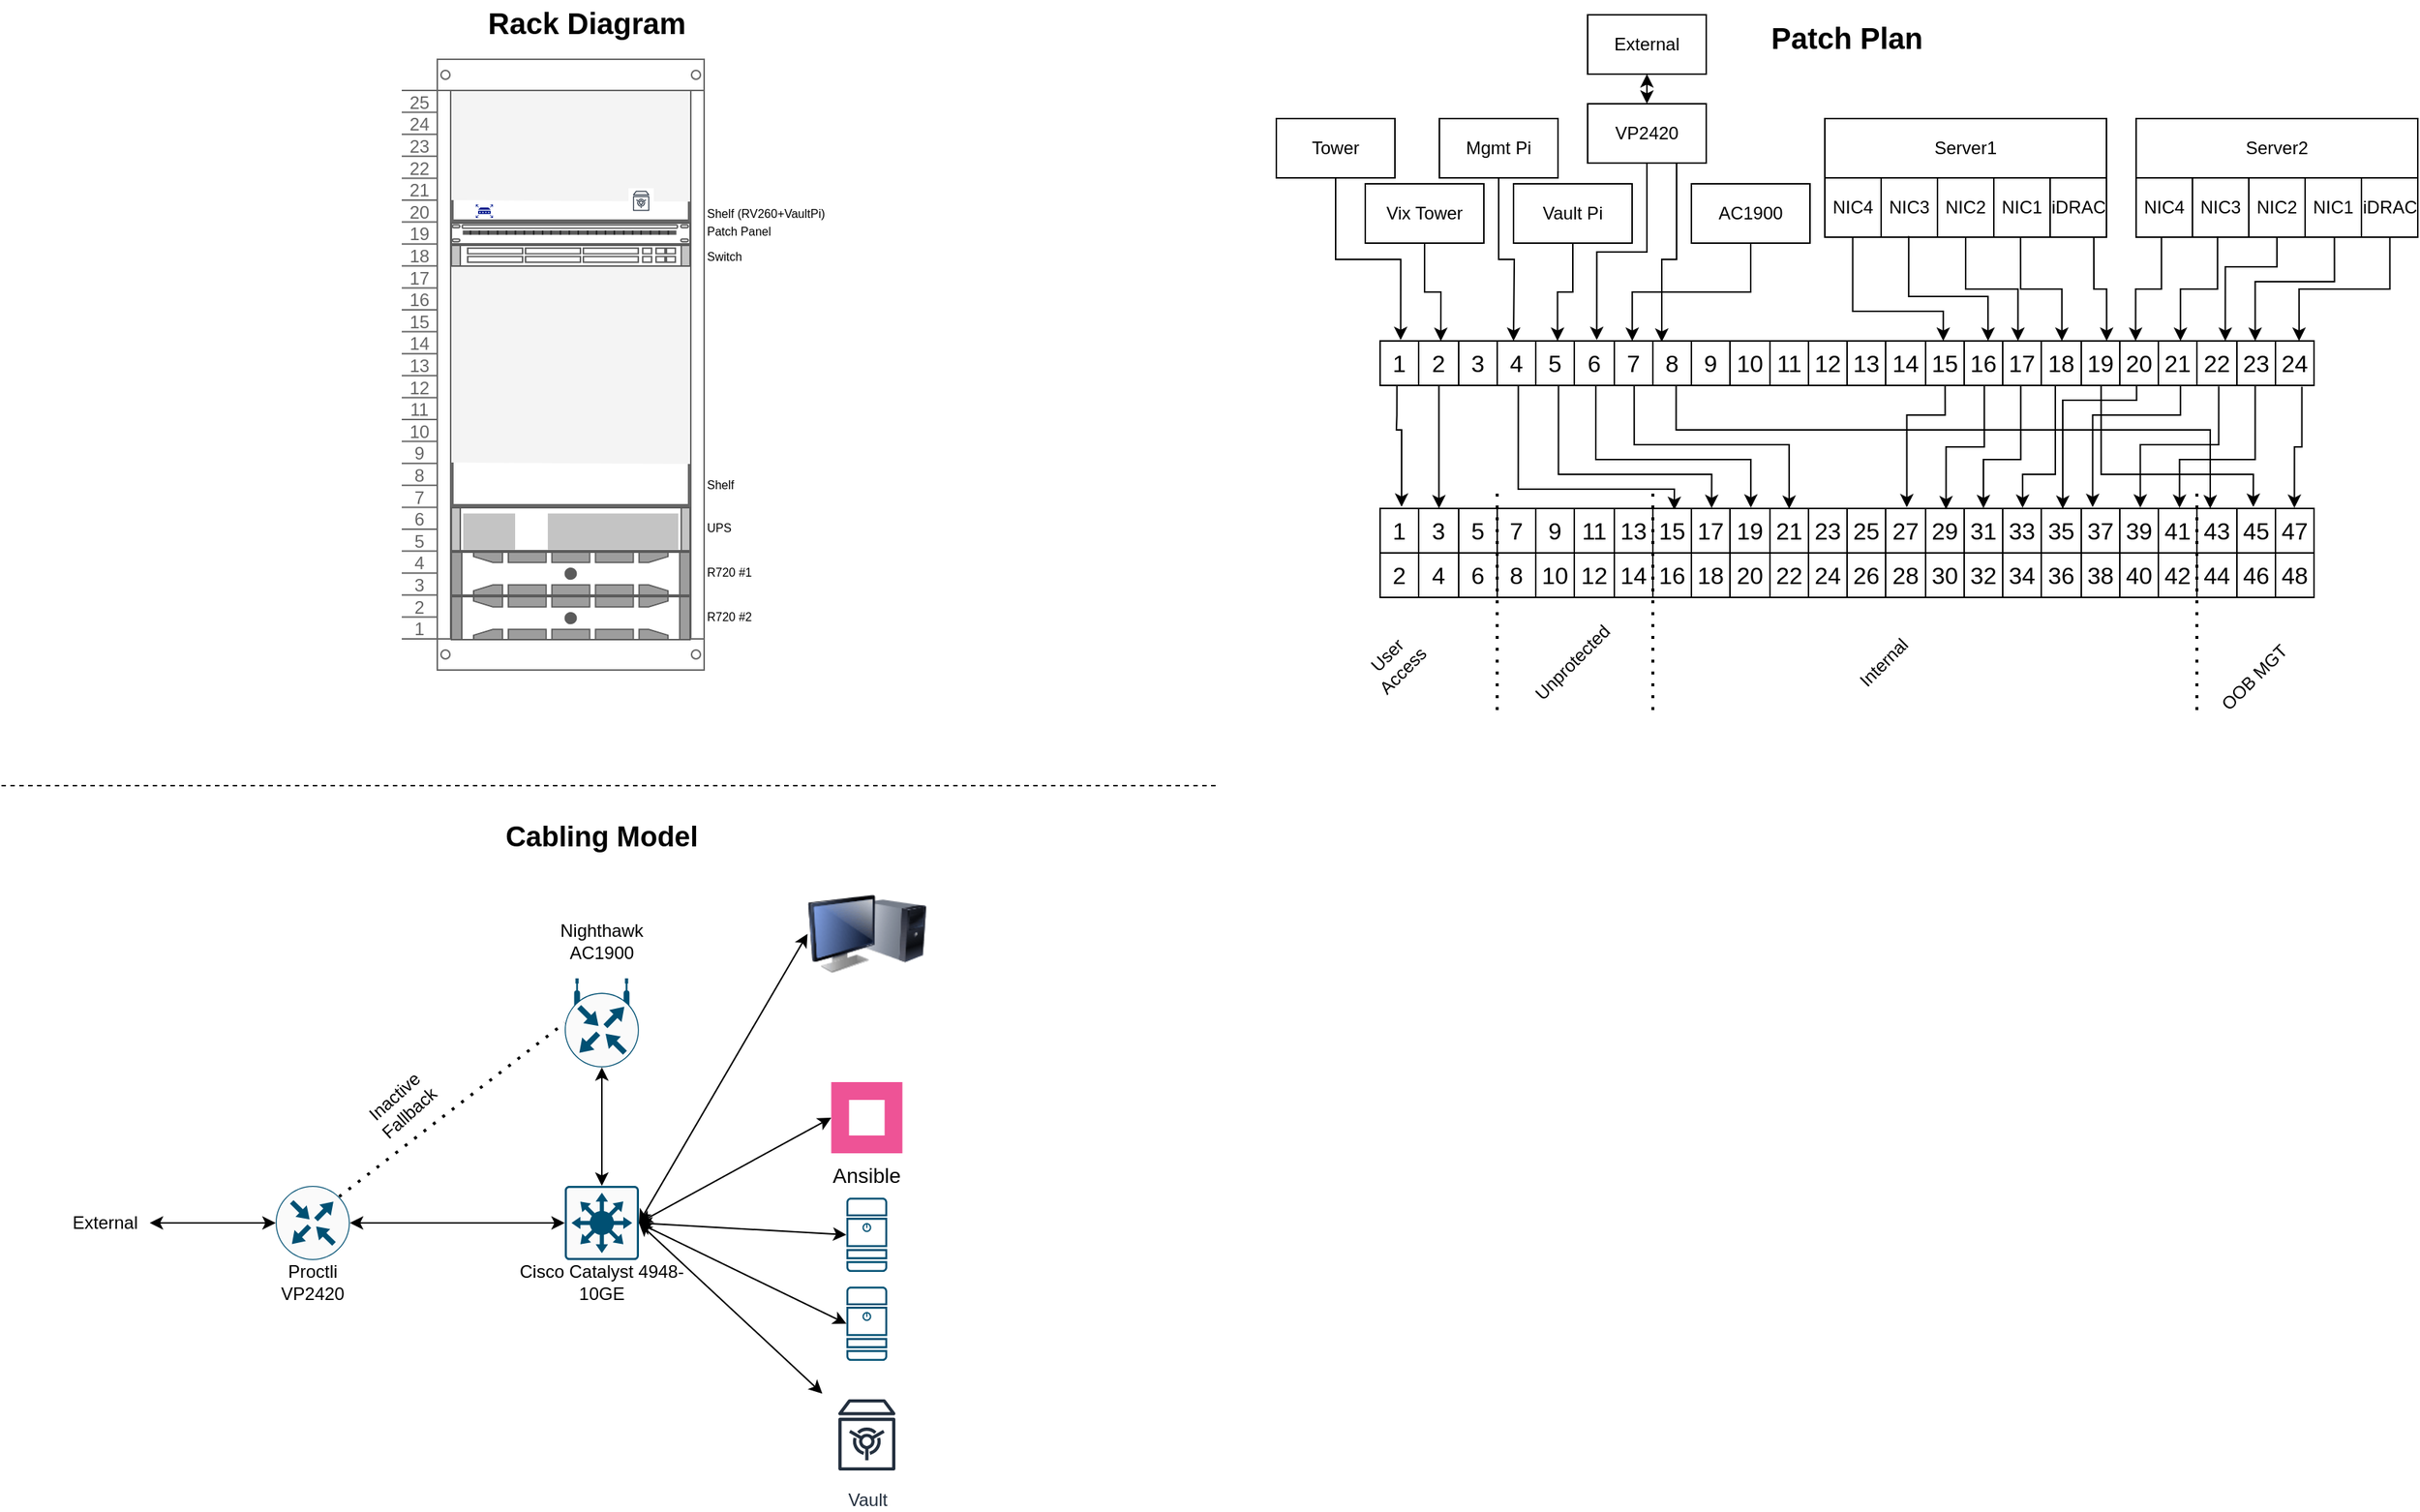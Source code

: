 <mxfile version="28.0.6">
  <diagram name="Page-1" id="3a_alY-m2_s3Xfb2v9r6">
    <mxGraphModel dx="2148" dy="1242" grid="1" gridSize="10" guides="1" tooltips="1" connect="1" arrows="1" fold="1" page="1" pageScale="1" pageWidth="850" pageHeight="1100" math="0" shadow="0">
      <root>
        <object label="" id="0">
          <mxCell />
        </object>
        <mxCell id="1" parent="0" />
        <mxCell id="1WeZYifnovVVl7Edg_Gf-1" value="" style="strokeColor=#666666;html=1;verticalLabelPosition=bottom;labelBackgroundColor=#ffffff;verticalAlign=top;outlineConnect=0;shadow=0;dashed=0;shape=mxgraph.rackGeneral.rackCabinet3;fillColor2=#f4f4f4;container=1;collapsible=0;childLayout=rack;allowGaps=1;marginLeft=33;marginRight=9;marginTop=21;marginBottom=22;textColor=#666666;numDisp=descend;" parent="1" vertex="1">
          <mxGeometry x="290" y="50" width="204" height="410" as="geometry" />
        </mxCell>
        <mxCell id="1WeZYifnovVVl7Edg_Gf-9" value="" style="strokeColor=#666666;html=1;labelPosition=right;align=left;spacingLeft=15;shadow=0;dashed=0;outlineConnect=0;shape=mxgraph.rackGeneral.shelf;container=1;collapsible=0" parent="1WeZYifnovVVl7Edg_Gf-1" vertex="1">
          <mxGeometry x="33" y="95" width="162" height="15" as="geometry" />
        </mxCell>
        <mxCell id="1WeZYifnovVVl7Edg_Gf-260" value="" style="sketch=0;aspect=fixed;pointerEvents=1;shadow=0;dashed=0;html=1;strokeColor=none;labelPosition=center;verticalLabelPosition=bottom;verticalAlign=top;align=center;fillColor=#00188D;shape=mxgraph.mscae.enterprise.router" parent="1WeZYifnovVVl7Edg_Gf-9" vertex="1">
          <mxGeometry x="17" y="3" width="11.54" height="9" as="geometry" />
        </mxCell>
        <mxCell id="1WeZYifnovVVl7Edg_Gf-261" value="" style="sketch=0;outlineConnect=0;fontColor=#232F3E;gradientColor=none;strokeColor=#232F3E;fillColor=#ffffff;dashed=0;verticalLabelPosition=bottom;verticalAlign=top;align=center;html=1;fontSize=12;fontStyle=0;aspect=fixed;shape=mxgraph.aws4.resourceIcon;resIcon=mxgraph.aws4.vault;" parent="1WeZYifnovVVl7Edg_Gf-9" vertex="1">
          <mxGeometry x="120" y="-8" width="17" height="17" as="geometry" />
        </mxCell>
        <mxCell id="1WeZYifnovVVl7Edg_Gf-2" value="" style="strokeColor=#666666;html=1;labelPosition=right;align=left;spacingLeft=15;shadow=0;dashed=0;outlineConnect=0;shape=mxgraph.rack.general.cat5e_rack_mount_patch_panel_24_ports;" parent="1WeZYifnovVVl7Edg_Gf-1" vertex="1">
          <mxGeometry x="33" y="110" width="162" height="15" as="geometry" />
        </mxCell>
        <mxCell id="1WeZYifnovVVl7Edg_Gf-10" value="" style="shape=mxgraph.rack.cisco.cisco_catalyst_4948_switch;html=1;labelPosition=right;align=left;spacingLeft=15;dashed=0;shadow=0;fillColor=#ffffff;" parent="1WeZYifnovVVl7Edg_Gf-1" vertex="1">
          <mxGeometry x="33" y="125" width="162" height="15" as="geometry" />
        </mxCell>
        <mxCell id="1WeZYifnovVVl7Edg_Gf-3" value="" style="strokeColor=#666666;html=1;labelPosition=right;align=left;spacingLeft=15;shadow=0;dashed=0;outlineConnect=0;shape=mxgraph.rackGeneral.shelf;container=1;collapsible=0" parent="1WeZYifnovVVl7Edg_Gf-1" vertex="1">
          <mxGeometry x="33" y="272" width="162" height="30" as="geometry" />
        </mxCell>
        <mxCell id="1WeZYifnovVVl7Edg_Gf-5" value="" style="shape=mxgraph.rack.ibm.ibm_1500-2200va_ups;html=1;labelPosition=right;align=left;spacingLeft=15;dashed=0;shadow=0;fillColor=#ffffff;" parent="1WeZYifnovVVl7Edg_Gf-1" vertex="1">
          <mxGeometry x="33" y="302" width="162" height="30" as="geometry" />
        </mxCell>
        <mxCell id="1WeZYifnovVVl7Edg_Gf-8" value="" style="strokeColor=#666666;html=1;labelPosition=right;align=left;spacingLeft=15;shadow=0;dashed=0;outlineConnect=0;shape=mxgraph.rack.dell.dell_poweredge_2u;" parent="1WeZYifnovVVl7Edg_Gf-1" vertex="1">
          <mxGeometry x="33" y="332" width="162" height="30" as="geometry" />
        </mxCell>
        <mxCell id="1WeZYifnovVVl7Edg_Gf-7" value="" style="strokeColor=#666666;html=1;labelPosition=right;align=left;spacingLeft=15;shadow=0;dashed=0;outlineConnect=0;shape=mxgraph.rack.dell.dell_poweredge_2u;" parent="1WeZYifnovVVl7Edg_Gf-1" vertex="1">
          <mxGeometry x="33" y="362" width="162" height="30" as="geometry" />
        </mxCell>
        <mxCell id="1WeZYifnovVVl7Edg_Gf-11" value="Rack Diagram" style="text;html=1;align=center;verticalAlign=middle;whiteSpace=wrap;rounded=0;fontSize=20;fontStyle=1" parent="1" vertex="1">
          <mxGeometry x="330" y="10" width="170" height="30" as="geometry" />
        </mxCell>
        <mxCell id="1WeZYifnovVVl7Edg_Gf-12" value="Shelf" style="text;html=1;align=left;verticalAlign=middle;whiteSpace=wrap;rounded=0;fontSize=8;" parent="1" vertex="1">
          <mxGeometry x="494" y="331" width="26" height="12" as="geometry" />
        </mxCell>
        <mxCell id="1WeZYifnovVVl7Edg_Gf-13" value="UPS" style="text;html=1;align=left;verticalAlign=middle;whiteSpace=wrap;rounded=0;fontSize=8;" parent="1" vertex="1">
          <mxGeometry x="494" y="360" width="26" height="12" as="geometry" />
        </mxCell>
        <mxCell id="1WeZYifnovVVl7Edg_Gf-14" value="R720 #1" style="text;html=1;align=left;verticalAlign=middle;whiteSpace=wrap;rounded=0;fontSize=8;" parent="1" vertex="1">
          <mxGeometry x="494" y="390" width="36" height="12" as="geometry" />
        </mxCell>
        <mxCell id="1WeZYifnovVVl7Edg_Gf-15" value="R720 #2" style="text;html=1;align=left;verticalAlign=middle;whiteSpace=wrap;rounded=0;fontSize=8;" parent="1" vertex="1">
          <mxGeometry x="494" y="420" width="36" height="12" as="geometry" />
        </mxCell>
        <mxCell id="1WeZYifnovVVl7Edg_Gf-16" value="Patch Panel" style="text;html=1;align=left;verticalAlign=middle;whiteSpace=wrap;rounded=0;fontSize=8;" parent="1" vertex="1">
          <mxGeometry x="494" y="160" width="56" height="12" as="geometry" />
        </mxCell>
        <mxCell id="1WeZYifnovVVl7Edg_Gf-17" value="Switch" style="text;html=1;align=left;verticalAlign=middle;whiteSpace=wrap;rounded=0;fontSize=8;" parent="1" vertex="1">
          <mxGeometry x="494" y="177" width="56" height="12" as="geometry" />
        </mxCell>
        <mxCell id="1WeZYifnovVVl7Edg_Gf-18" value="Shelf (RV260+VaultPi)" style="text;html=1;align=left;verticalAlign=middle;whiteSpace=wrap;rounded=0;fontSize=8;" parent="1" vertex="1">
          <mxGeometry x="494" y="148" width="86" height="12" as="geometry" />
        </mxCell>
        <mxCell id="1WeZYifnovVVl7Edg_Gf-19" value="" style="group" parent="1" vertex="1" connectable="0">
          <mxGeometry x="360" y="810" width="130" height="80" as="geometry" />
        </mxCell>
        <mxCell id="KC1Aw0KQFRhmaeJQ0zwd-1" value="" style="sketch=0;points=[[0.015,0.015,0],[0.985,0.015,0],[0.985,0.985,0],[0.015,0.985,0],[0.25,0,0],[0.5,0,0],[0.75,0,0],[1,0.25,0],[1,0.5,0],[1,0.75,0],[0.75,1,0],[0.5,1,0],[0.25,1,0],[0,0.75,0],[0,0.5,0],[0,0.25,0]];verticalLabelPosition=bottom;html=1;verticalAlign=top;aspect=fixed;align=center;pointerEvents=1;shape=mxgraph.cisco19.rect;prIcon=l3_switch;fillColor=#FAFAFA;strokeColor=#005073;textShadow=1;" parent="1WeZYifnovVVl7Edg_Gf-19" vertex="1">
          <mxGeometry x="40" width="50" height="50" as="geometry" />
        </mxCell>
        <mxCell id="KC1Aw0KQFRhmaeJQ0zwd-2" value="Cisco Catalyst 4948-10GE" style="text;html=1;align=center;verticalAlign=middle;whiteSpace=wrap;rounded=0;" parent="1WeZYifnovVVl7Edg_Gf-19" vertex="1">
          <mxGeometry y="50" width="130" height="30" as="geometry" />
        </mxCell>
        <mxCell id="1WeZYifnovVVl7Edg_Gf-20" value="" style="group" parent="1" vertex="1" connectable="0">
          <mxGeometry x="200" y="810" width="60" height="80" as="geometry" />
        </mxCell>
        <mxCell id="KC1Aw0KQFRhmaeJQ0zwd-3" value="" style="sketch=0;points=[[0.5,0,0],[1,0.5,0],[0.5,1,0],[0,0.5,0],[0.145,0.145,0],[0.856,0.145,0],[0.855,0.856,0],[0.145,0.855,0]];verticalLabelPosition=bottom;html=1;verticalAlign=top;aspect=fixed;align=center;pointerEvents=1;shape=mxgraph.cisco19.rect;prIcon=router;fillColor=#FAFAFA;strokeColor=#005073;" parent="1WeZYifnovVVl7Edg_Gf-20" vertex="1">
          <mxGeometry x="5" width="50" height="50" as="geometry" />
        </mxCell>
        <mxCell id="KC1Aw0KQFRhmaeJQ0zwd-4" value="Proctli&lt;br&gt;VP2420" style="text;html=1;align=center;verticalAlign=middle;whiteSpace=wrap;rounded=0;" parent="1WeZYifnovVVl7Edg_Gf-20" vertex="1">
          <mxGeometry y="50" width="60" height="30" as="geometry" />
        </mxCell>
        <mxCell id="1WeZYifnovVVl7Edg_Gf-22" value="External" style="text;html=1;align=center;verticalAlign=middle;whiteSpace=wrap;rounded=0;" parent="1" vertex="1">
          <mxGeometry x="60" y="820" width="60" height="30" as="geometry" />
        </mxCell>
        <mxCell id="1WeZYifnovVVl7Edg_Gf-23" value="" style="endArrow=classic;startArrow=classic;html=1;rounded=0;exitX=1;exitY=0.5;exitDx=0;exitDy=0;entryX=0;entryY=0.5;entryDx=0;entryDy=0;entryPerimeter=0;" parent="1" source="1WeZYifnovVVl7Edg_Gf-22" target="KC1Aw0KQFRhmaeJQ0zwd-3" edge="1">
          <mxGeometry width="50" height="50" relative="1" as="geometry">
            <mxPoint x="460" y="820" as="sourcePoint" />
            <mxPoint x="510" y="770" as="targetPoint" />
          </mxGeometry>
        </mxCell>
        <mxCell id="1WeZYifnovVVl7Edg_Gf-24" value="" style="endArrow=classic;startArrow=classic;html=1;rounded=0;exitX=1;exitY=0.5;exitDx=0;exitDy=0;exitPerimeter=0;entryX=0;entryY=0.5;entryDx=0;entryDy=0;entryPerimeter=0;" parent="1" source="KC1Aw0KQFRhmaeJQ0zwd-3" target="KC1Aw0KQFRhmaeJQ0zwd-1" edge="1">
          <mxGeometry width="50" height="50" relative="1" as="geometry">
            <mxPoint x="240" y="830" as="sourcePoint" />
            <mxPoint x="400" y="840" as="targetPoint" />
          </mxGeometry>
        </mxCell>
        <mxCell id="1WeZYifnovVVl7Edg_Gf-25" value="" style="group" parent="1" vertex="1" connectable="0">
          <mxGeometry x="395" y="630" width="60" height="100" as="geometry" />
        </mxCell>
        <mxCell id="KC1Aw0KQFRhmaeJQ0zwd-6" value="Nighthawk AC1900" style="text;html=1;align=center;verticalAlign=middle;whiteSpace=wrap;rounded=0;" parent="1WeZYifnovVVl7Edg_Gf-25" vertex="1">
          <mxGeometry width="60" height="30" as="geometry" />
        </mxCell>
        <mxCell id="KC1Aw0KQFRhmaeJQ0zwd-5" value="" style="sketch=0;points=[[0.5,0,0],[1,0.5,0],[0.5,1,0],[0,0.5,0],[0.145,0.145,0],[0.856,0.145,0],[0.855,0.856,0],[0.145,0.855,0]];verticalLabelPosition=bottom;html=1;verticalAlign=top;aspect=fixed;align=center;pointerEvents=1;shape=mxgraph.cisco19.rect;prIcon=wireless_router;fillColor=#FAFAFA;strokeColor=#005073;" parent="1WeZYifnovVVl7Edg_Gf-25" vertex="1">
          <mxGeometry x="5" y="40" width="50" height="60" as="geometry" />
        </mxCell>
        <mxCell id="1WeZYifnovVVl7Edg_Gf-26" value="" style="endArrow=classic;startArrow=classic;html=1;rounded=0;entryX=0.5;entryY=1;entryDx=0;entryDy=0;entryPerimeter=0;exitX=0.5;exitY=0;exitDx=0;exitDy=0;exitPerimeter=0;" parent="1" source="KC1Aw0KQFRhmaeJQ0zwd-1" target="KC1Aw0KQFRhmaeJQ0zwd-5" edge="1">
          <mxGeometry width="50" height="50" relative="1" as="geometry">
            <mxPoint x="430" y="810" as="sourcePoint" />
            <mxPoint x="480" y="760" as="targetPoint" />
          </mxGeometry>
        </mxCell>
        <mxCell id="1WeZYifnovVVl7Edg_Gf-27" value="" style="endArrow=none;dashed=1;html=1;dashPattern=1 3;strokeWidth=2;rounded=0;exitX=0.856;exitY=0.145;exitDx=0;exitDy=0;exitPerimeter=0;entryX=0;entryY=0.5;entryDx=0;entryDy=0;entryPerimeter=0;" parent="1" source="KC1Aw0KQFRhmaeJQ0zwd-3" target="KC1Aw0KQFRhmaeJQ0zwd-5" edge="1">
          <mxGeometry width="50" height="50" relative="1" as="geometry">
            <mxPoint x="420" y="830" as="sourcePoint" />
            <mxPoint x="470" y="780" as="targetPoint" />
          </mxGeometry>
        </mxCell>
        <mxCell id="1WeZYifnovVVl7Edg_Gf-28" value="Inactive Fallback" style="text;html=1;align=center;verticalAlign=middle;whiteSpace=wrap;rounded=0;rotation=318;" parent="1" vertex="1">
          <mxGeometry x="260" y="740" width="60" height="30" as="geometry" />
        </mxCell>
        <mxCell id="1WeZYifnovVVl7Edg_Gf-29" value="" style="sketch=0;points=[[0.015,0.015,0],[0.985,0.015,0],[0.985,0.985,0],[0.015,0.985,0],[0.25,0,0],[0.5,0,0],[0.75,0,0],[1,0.25,0],[1,0.5,0],[1,0.75,0],[0.75,1,0],[0.5,1,0],[0.25,1,0],[0,0.75,0],[0,0.5,0],[0,0.25,0]];verticalLabelPosition=bottom;html=1;verticalAlign=top;aspect=fixed;align=center;pointerEvents=1;shape=mxgraph.cisco19.server;fillColor=#005073;strokeColor=none;" parent="1" vertex="1">
          <mxGeometry x="590" y="818" width="27.5" height="50" as="geometry" />
        </mxCell>
        <mxCell id="1WeZYifnovVVl7Edg_Gf-30" value="" style="endArrow=classic;startArrow=classic;html=1;rounded=0;exitX=1;exitY=0.5;exitDx=0;exitDy=0;exitPerimeter=0;entryX=0;entryY=0.5;entryDx=0;entryDy=0;entryPerimeter=0;" parent="1" source="KC1Aw0KQFRhmaeJQ0zwd-1" target="1WeZYifnovVVl7Edg_Gf-29" edge="1">
          <mxGeometry width="50" height="50" relative="1" as="geometry">
            <mxPoint x="370" y="840" as="sourcePoint" />
            <mxPoint x="515" y="840" as="targetPoint" />
          </mxGeometry>
        </mxCell>
        <mxCell id="1WeZYifnovVVl7Edg_Gf-31" value="" style="sketch=0;points=[[0.015,0.015,0],[0.985,0.015,0],[0.985,0.985,0],[0.015,0.985,0],[0.25,0,0],[0.5,0,0],[0.75,0,0],[1,0.25,0],[1,0.5,0],[1,0.75,0],[0.75,1,0],[0.5,1,0],[0.25,1,0],[0,0.75,0],[0,0.5,0],[0,0.25,0]];verticalLabelPosition=bottom;html=1;verticalAlign=top;aspect=fixed;align=center;pointerEvents=1;shape=mxgraph.cisco19.server;fillColor=#005073;strokeColor=none;" parent="1" vertex="1">
          <mxGeometry x="590" y="878" width="27.5" height="50" as="geometry" />
        </mxCell>
        <mxCell id="1WeZYifnovVVl7Edg_Gf-32" value="" style="endArrow=classic;startArrow=classic;html=1;rounded=0;exitX=1;exitY=0.5;exitDx=0;exitDy=0;exitPerimeter=0;entryX=0;entryY=0.5;entryDx=0;entryDy=0;entryPerimeter=0;" parent="1" source="KC1Aw0KQFRhmaeJQ0zwd-1" target="1WeZYifnovVVl7Edg_Gf-31" edge="1">
          <mxGeometry width="50" height="50" relative="1" as="geometry">
            <mxPoint x="530" y="850" as="sourcePoint" />
            <mxPoint x="670" y="810" as="targetPoint" />
          </mxGeometry>
        </mxCell>
        <mxCell id="1WeZYifnovVVl7Edg_Gf-34" value="Vault" style="sketch=0;outlineConnect=0;fontColor=#232F3E;gradientColor=none;strokeColor=#232F3E;fillColor=#ffffff;dashed=0;verticalLabelPosition=bottom;verticalAlign=top;align=center;html=1;fontSize=12;fontStyle=0;aspect=fixed;shape=mxgraph.aws4.resourceIcon;resIcon=mxgraph.aws4.vault;" parent="1" vertex="1">
          <mxGeometry x="573.75" y="948" width="60" height="60" as="geometry" />
        </mxCell>
        <mxCell id="1WeZYifnovVVl7Edg_Gf-35" value="" style="endArrow=classic;startArrow=classic;html=1;rounded=0;exitX=1;exitY=0.5;exitDx=0;exitDy=0;exitPerimeter=0;" parent="1" source="KC1Aw0KQFRhmaeJQ0zwd-1" target="1WeZYifnovVVl7Edg_Gf-34" edge="1">
          <mxGeometry width="50" height="50" relative="1" as="geometry">
            <mxPoint x="520" y="840" as="sourcePoint" />
            <mxPoint x="660" y="860" as="targetPoint" />
          </mxGeometry>
        </mxCell>
        <mxCell id="1WeZYifnovVVl7Edg_Gf-36" value="Ansible" style="shape=rect;fillColor=#EE5396;aspect=fixed;resizable=0;labelPosition=center;verticalLabelPosition=bottom;align=center;verticalAlign=top;strokeColor=none;fontSize=14;" parent="1" vertex="1">
          <mxGeometry x="579.75" y="740" width="48" height="48" as="geometry" />
        </mxCell>
        <mxCell id="1WeZYifnovVVl7Edg_Gf-37" value="" style="fillColor=#ffffff;strokeColor=none;dashed=0;outlineConnect=0;html=1;labelPosition=center;verticalLabelPosition=bottom;verticalAlign=top;part=1;movable=0;resizable=0;rotatable=0;shape=mxgraph.ibm_cloud.logo--ansible-community" parent="1WeZYifnovVVl7Edg_Gf-36" vertex="1">
          <mxGeometry width="24" height="24" relative="1" as="geometry">
            <mxPoint x="12" y="12" as="offset" />
          </mxGeometry>
        </mxCell>
        <mxCell id="1WeZYifnovVVl7Edg_Gf-38" value="" style="endArrow=classic;startArrow=classic;html=1;rounded=0;exitX=1;exitY=0.5;exitDx=0;exitDy=0;exitPerimeter=0;entryX=0;entryY=0.5;entryDx=0;entryDy=0;" parent="1" source="KC1Aw0KQFRhmaeJQ0zwd-1" target="1WeZYifnovVVl7Edg_Gf-36" edge="1">
          <mxGeometry width="50" height="50" relative="1" as="geometry">
            <mxPoint x="560" y="890" as="sourcePoint" />
            <mxPoint x="684" y="966" as="targetPoint" />
          </mxGeometry>
        </mxCell>
        <mxCell id="1WeZYifnovVVl7Edg_Gf-39" value="" style="image;html=1;image=img/lib/clip_art/computers/Monitor_Tower_128x128.png" parent="1" vertex="1">
          <mxGeometry x="563.75" y="600" width="80" height="80" as="geometry" />
        </mxCell>
        <mxCell id="1WeZYifnovVVl7Edg_Gf-40" value="" style="endArrow=classic;startArrow=classic;html=1;rounded=0;exitX=1;exitY=0.5;exitDx=0;exitDy=0;exitPerimeter=0;entryX=0;entryY=0.5;entryDx=0;entryDy=0;" parent="1" source="KC1Aw0KQFRhmaeJQ0zwd-1" target="1WeZYifnovVVl7Edg_Gf-39" edge="1">
          <mxGeometry width="50" height="50" relative="1" as="geometry">
            <mxPoint x="490" y="881" as="sourcePoint" />
            <mxPoint x="620" y="810" as="targetPoint" />
          </mxGeometry>
        </mxCell>
        <mxCell id="1WeZYifnovVVl7Edg_Gf-43" value="Cabling Model" style="text;html=1;align=center;verticalAlign=middle;whiteSpace=wrap;rounded=0;fontStyle=1;fontSize=19;" parent="1" vertex="1">
          <mxGeometry x="310" y="560" width="230" height="30" as="geometry" />
        </mxCell>
        <mxCell id="1WeZYifnovVVl7Edg_Gf-44" value="" style="endArrow=none;dashed=1;html=1;rounded=0;" parent="1" edge="1">
          <mxGeometry width="50" height="50" relative="1" as="geometry">
            <mxPoint x="20" y="540" as="sourcePoint" />
            <mxPoint x="840" y="540" as="targetPoint" />
          </mxGeometry>
        </mxCell>
        <mxCell id="1WeZYifnovVVl7Edg_Gf-47" value="Patch Plan" style="text;html=1;align=center;verticalAlign=middle;whiteSpace=wrap;rounded=0;fontSize=20;fontStyle=1" parent="1" vertex="1">
          <mxGeometry x="1180" y="20" width="170" height="30" as="geometry" />
        </mxCell>
        <mxCell id="1WeZYifnovVVl7Edg_Gf-238" style="edgeStyle=orthogonalEdgeStyle;rounded=0;orthogonalLoop=1;jettySize=auto;html=1;exitX=0.018;exitY=0.986;exitDx=0;exitDy=0;exitPerimeter=0;entryX=0.023;entryY=-0.037;entryDx=0;entryDy=0;entryPerimeter=0;" parent="1" source="1WeZYifnovVVl7Edg_Gf-70" target="1WeZYifnovVVl7Edg_Gf-96" edge="1">
          <mxGeometry relative="1" as="geometry">
            <mxPoint x="949.968" y="380" as="targetPoint" />
            <Array as="points">
              <mxPoint x="961" y="290" />
              <mxPoint x="961" y="300" />
              <mxPoint x="965" y="300" />
            </Array>
          </mxGeometry>
        </mxCell>
        <mxCell id="1WeZYifnovVVl7Edg_Gf-240" style="edgeStyle=orthogonalEdgeStyle;rounded=0;orthogonalLoop=1;jettySize=auto;html=1;exitX=0.148;exitY=0.988;exitDx=0;exitDy=0;entryX=0.315;entryY=0.018;entryDx=0;entryDy=0;entryPerimeter=0;exitPerimeter=0;" parent="1" source="1WeZYifnovVVl7Edg_Gf-70" target="1WeZYifnovVVl7Edg_Gf-95" edge="1">
          <mxGeometry relative="1" as="geometry">
            <mxPoint x="1130" y="330" as="targetPoint" />
            <Array as="points">
              <mxPoint x="1043" y="340" />
              <mxPoint x="1149" y="340" />
            </Array>
          </mxGeometry>
        </mxCell>
        <mxCell id="1WeZYifnovVVl7Edg_Gf-249" style="edgeStyle=orthogonalEdgeStyle;rounded=0;orthogonalLoop=1;jettySize=auto;html=1;exitX=0.987;exitY=1.03;exitDx=0;exitDy=0;entryX=0.979;entryY=-0.006;entryDx=0;entryDy=0;entryPerimeter=0;exitPerimeter=0;" parent="1" source="1WeZYifnovVVl7Edg_Gf-70" target="1WeZYifnovVVl7Edg_Gf-95" edge="1">
          <mxGeometry relative="1" as="geometry">
            <mxPoint x="1570" y="330" as="targetPoint" />
          </mxGeometry>
        </mxCell>
        <mxCell id="1WeZYifnovVVl7Edg_Gf-49" value="" style="shape=table;startSize=0;container=1;collapsible=0;childLayout=tableLayout;verticalAlign=middle;align=center;" parent="1" vertex="1">
          <mxGeometry x="950" y="240" width="630" height="30" as="geometry" />
        </mxCell>
        <mxCell id="1WeZYifnovVVl7Edg_Gf-70" style="shape=tableRow;horizontal=0;startSize=0;swimlaneHead=0;swimlaneBody=0;strokeColor=inherit;top=0;left=0;bottom=0;right=0;collapsible=0;dropTarget=0;fillColor=none;points=[[0,0.5],[1,0.5]];portConstraint=eastwest;fontSize=16;" parent="1WeZYifnovVVl7Edg_Gf-49" vertex="1">
          <mxGeometry width="630" height="30" as="geometry" />
        </mxCell>
        <mxCell id="1WeZYifnovVVl7Edg_Gf-71" value="1" style="shape=partialRectangle;html=1;whiteSpace=wrap;connectable=0;strokeColor=inherit;overflow=hidden;fillColor=none;top=0;left=0;bottom=0;right=0;pointerEvents=1;fontSize=16;" parent="1WeZYifnovVVl7Edg_Gf-70" vertex="1">
          <mxGeometry width="26" height="30" as="geometry">
            <mxRectangle width="26" height="30" as="alternateBounds" />
          </mxGeometry>
        </mxCell>
        <mxCell id="1WeZYifnovVVl7Edg_Gf-72" value="2" style="shape=partialRectangle;html=1;whiteSpace=wrap;connectable=0;strokeColor=inherit;overflow=hidden;fillColor=none;top=0;left=0;bottom=0;right=0;pointerEvents=1;fontSize=16;" parent="1WeZYifnovVVl7Edg_Gf-70" vertex="1">
          <mxGeometry x="26" width="27" height="30" as="geometry">
            <mxRectangle width="27" height="30" as="alternateBounds" />
          </mxGeometry>
        </mxCell>
        <mxCell id="1WeZYifnovVVl7Edg_Gf-73" value="3" style="shape=partialRectangle;html=1;whiteSpace=wrap;connectable=0;strokeColor=inherit;overflow=hidden;fillColor=none;top=0;left=0;bottom=0;right=0;pointerEvents=1;fontSize=16;" parent="1WeZYifnovVVl7Edg_Gf-70" vertex="1">
          <mxGeometry x="53" width="26" height="30" as="geometry">
            <mxRectangle width="26" height="30" as="alternateBounds" />
          </mxGeometry>
        </mxCell>
        <mxCell id="1WeZYifnovVVl7Edg_Gf-74" value="4" style="shape=partialRectangle;html=1;whiteSpace=wrap;connectable=0;strokeColor=inherit;overflow=hidden;fillColor=none;top=0;left=0;bottom=0;right=0;pointerEvents=1;fontSize=16;" parent="1WeZYifnovVVl7Edg_Gf-70" vertex="1">
          <mxGeometry x="79" width="26" height="30" as="geometry">
            <mxRectangle width="26" height="30" as="alternateBounds" />
          </mxGeometry>
        </mxCell>
        <mxCell id="1WeZYifnovVVl7Edg_Gf-75" value="5" style="shape=partialRectangle;html=1;whiteSpace=wrap;connectable=0;strokeColor=inherit;overflow=hidden;fillColor=none;top=0;left=0;bottom=0;right=0;pointerEvents=1;fontSize=16;" parent="1WeZYifnovVVl7Edg_Gf-70" vertex="1">
          <mxGeometry x="105" width="26" height="30" as="geometry">
            <mxRectangle width="26" height="30" as="alternateBounds" />
          </mxGeometry>
        </mxCell>
        <mxCell id="1WeZYifnovVVl7Edg_Gf-76" value="6" style="shape=partialRectangle;html=1;whiteSpace=wrap;connectable=0;strokeColor=inherit;overflow=hidden;fillColor=none;top=0;left=0;bottom=0;right=0;pointerEvents=1;fontSize=16;" parent="1WeZYifnovVVl7Edg_Gf-70" vertex="1">
          <mxGeometry x="131" width="27" height="30" as="geometry">
            <mxRectangle width="27" height="30" as="alternateBounds" />
          </mxGeometry>
        </mxCell>
        <mxCell id="1WeZYifnovVVl7Edg_Gf-77" value="7" style="shape=partialRectangle;html=1;whiteSpace=wrap;connectable=0;strokeColor=inherit;overflow=hidden;fillColor=none;top=0;left=0;bottom=0;right=0;pointerEvents=1;fontSize=16;" parent="1WeZYifnovVVl7Edg_Gf-70" vertex="1">
          <mxGeometry x="158" width="26" height="30" as="geometry">
            <mxRectangle width="26" height="30" as="alternateBounds" />
          </mxGeometry>
        </mxCell>
        <mxCell id="1WeZYifnovVVl7Edg_Gf-78" value="8" style="shape=partialRectangle;html=1;whiteSpace=wrap;connectable=0;strokeColor=inherit;overflow=hidden;fillColor=none;top=0;left=0;bottom=0;right=0;pointerEvents=1;fontSize=16;" parent="1WeZYifnovVVl7Edg_Gf-70" vertex="1">
          <mxGeometry x="184" width="26" height="30" as="geometry">
            <mxRectangle width="26" height="30" as="alternateBounds" />
          </mxGeometry>
        </mxCell>
        <mxCell id="1WeZYifnovVVl7Edg_Gf-79" value="9" style="shape=partialRectangle;html=1;whiteSpace=wrap;connectable=0;strokeColor=inherit;overflow=hidden;fillColor=none;top=0;left=0;bottom=0;right=0;pointerEvents=1;fontSize=16;" parent="1WeZYifnovVVl7Edg_Gf-70" vertex="1">
          <mxGeometry x="210" width="26" height="30" as="geometry">
            <mxRectangle width="26" height="30" as="alternateBounds" />
          </mxGeometry>
        </mxCell>
        <mxCell id="1WeZYifnovVVl7Edg_Gf-80" value="10" style="shape=partialRectangle;html=1;whiteSpace=wrap;connectable=0;strokeColor=inherit;overflow=hidden;fillColor=none;top=0;left=0;bottom=0;right=0;pointerEvents=1;fontSize=16;" parent="1WeZYifnovVVl7Edg_Gf-70" vertex="1">
          <mxGeometry x="236" width="27" height="30" as="geometry">
            <mxRectangle width="27" height="30" as="alternateBounds" />
          </mxGeometry>
        </mxCell>
        <mxCell id="1WeZYifnovVVl7Edg_Gf-81" value="11" style="shape=partialRectangle;html=1;whiteSpace=wrap;connectable=0;strokeColor=inherit;overflow=hidden;fillColor=none;top=0;left=0;bottom=0;right=0;pointerEvents=1;fontSize=16;" parent="1WeZYifnovVVl7Edg_Gf-70" vertex="1">
          <mxGeometry x="263" width="26" height="30" as="geometry">
            <mxRectangle width="26" height="30" as="alternateBounds" />
          </mxGeometry>
        </mxCell>
        <mxCell id="1WeZYifnovVVl7Edg_Gf-82" value="12" style="shape=partialRectangle;html=1;whiteSpace=wrap;connectable=0;strokeColor=inherit;overflow=hidden;fillColor=none;top=0;left=0;bottom=0;right=0;pointerEvents=1;fontSize=16;" parent="1WeZYifnovVVl7Edg_Gf-70" vertex="1">
          <mxGeometry x="289" width="26" height="30" as="geometry">
            <mxRectangle width="26" height="30" as="alternateBounds" />
          </mxGeometry>
        </mxCell>
        <mxCell id="1WeZYifnovVVl7Edg_Gf-83" value="13" style="shape=partialRectangle;html=1;whiteSpace=wrap;connectable=0;strokeColor=inherit;overflow=hidden;fillColor=none;top=0;left=0;bottom=0;right=0;pointerEvents=1;fontSize=16;" parent="1WeZYifnovVVl7Edg_Gf-70" vertex="1">
          <mxGeometry x="315" width="26" height="30" as="geometry">
            <mxRectangle width="26" height="30" as="alternateBounds" />
          </mxGeometry>
        </mxCell>
        <mxCell id="1WeZYifnovVVl7Edg_Gf-84" value="14" style="shape=partialRectangle;html=1;whiteSpace=wrap;connectable=0;strokeColor=inherit;overflow=hidden;fillColor=none;top=0;left=0;bottom=0;right=0;pointerEvents=1;fontSize=16;" parent="1WeZYifnovVVl7Edg_Gf-70" vertex="1">
          <mxGeometry x="341" width="27" height="30" as="geometry">
            <mxRectangle width="27" height="30" as="alternateBounds" />
          </mxGeometry>
        </mxCell>
        <mxCell id="1WeZYifnovVVl7Edg_Gf-85" value="15" style="shape=partialRectangle;html=1;whiteSpace=wrap;connectable=0;strokeColor=inherit;overflow=hidden;fillColor=none;top=0;left=0;bottom=0;right=0;pointerEvents=1;fontSize=16;" parent="1WeZYifnovVVl7Edg_Gf-70" vertex="1">
          <mxGeometry x="368" width="26" height="30" as="geometry">
            <mxRectangle width="26" height="30" as="alternateBounds" />
          </mxGeometry>
        </mxCell>
        <mxCell id="1WeZYifnovVVl7Edg_Gf-86" value="16" style="shape=partialRectangle;html=1;whiteSpace=wrap;connectable=0;strokeColor=inherit;overflow=hidden;fillColor=none;top=0;left=0;bottom=0;right=0;pointerEvents=1;fontSize=16;" parent="1WeZYifnovVVl7Edg_Gf-70" vertex="1">
          <mxGeometry x="394" width="26" height="30" as="geometry">
            <mxRectangle width="26" height="30" as="alternateBounds" />
          </mxGeometry>
        </mxCell>
        <mxCell id="1WeZYifnovVVl7Edg_Gf-87" value="17" style="shape=partialRectangle;html=1;whiteSpace=wrap;connectable=0;strokeColor=inherit;overflow=hidden;fillColor=none;top=0;left=0;bottom=0;right=0;pointerEvents=1;fontSize=16;" parent="1WeZYifnovVVl7Edg_Gf-70" vertex="1">
          <mxGeometry x="420" width="26" height="30" as="geometry">
            <mxRectangle width="26" height="30" as="alternateBounds" />
          </mxGeometry>
        </mxCell>
        <mxCell id="1WeZYifnovVVl7Edg_Gf-88" value="18" style="shape=partialRectangle;html=1;whiteSpace=wrap;connectable=0;strokeColor=inherit;overflow=hidden;fillColor=none;top=0;left=0;bottom=0;right=0;pointerEvents=1;fontSize=16;" parent="1WeZYifnovVVl7Edg_Gf-70" vertex="1">
          <mxGeometry x="446" width="27" height="30" as="geometry">
            <mxRectangle width="27" height="30" as="alternateBounds" />
          </mxGeometry>
        </mxCell>
        <mxCell id="1WeZYifnovVVl7Edg_Gf-89" value="19" style="shape=partialRectangle;html=1;whiteSpace=wrap;connectable=0;strokeColor=inherit;overflow=hidden;fillColor=none;top=0;left=0;bottom=0;right=0;pointerEvents=1;fontSize=16;" parent="1WeZYifnovVVl7Edg_Gf-70" vertex="1">
          <mxGeometry x="473" width="26" height="30" as="geometry">
            <mxRectangle width="26" height="30" as="alternateBounds" />
          </mxGeometry>
        </mxCell>
        <mxCell id="1WeZYifnovVVl7Edg_Gf-90" value="20" style="shape=partialRectangle;html=1;whiteSpace=wrap;connectable=0;strokeColor=inherit;overflow=hidden;fillColor=none;top=0;left=0;bottom=0;right=0;pointerEvents=1;fontSize=16;" parent="1WeZYifnovVVl7Edg_Gf-70" vertex="1">
          <mxGeometry x="499" width="26" height="30" as="geometry">
            <mxRectangle width="26" height="30" as="alternateBounds" />
          </mxGeometry>
        </mxCell>
        <mxCell id="1WeZYifnovVVl7Edg_Gf-91" value="21" style="shape=partialRectangle;html=1;whiteSpace=wrap;connectable=0;strokeColor=inherit;overflow=hidden;fillColor=none;top=0;left=0;bottom=0;right=0;pointerEvents=1;fontSize=16;" parent="1WeZYifnovVVl7Edg_Gf-70" vertex="1">
          <mxGeometry x="525" width="26" height="30" as="geometry">
            <mxRectangle width="26" height="30" as="alternateBounds" />
          </mxGeometry>
        </mxCell>
        <mxCell id="1WeZYifnovVVl7Edg_Gf-92" value="22" style="shape=partialRectangle;html=1;whiteSpace=wrap;connectable=0;strokeColor=inherit;overflow=hidden;fillColor=none;top=0;left=0;bottom=0;right=0;pointerEvents=1;fontSize=16;" parent="1WeZYifnovVVl7Edg_Gf-70" vertex="1">
          <mxGeometry x="551" width="27" height="30" as="geometry">
            <mxRectangle width="27" height="30" as="alternateBounds" />
          </mxGeometry>
        </mxCell>
        <mxCell id="1WeZYifnovVVl7Edg_Gf-93" value="23" style="shape=partialRectangle;html=1;whiteSpace=wrap;connectable=0;strokeColor=inherit;overflow=hidden;fillColor=none;top=0;left=0;bottom=0;right=0;pointerEvents=1;fontSize=16;" parent="1WeZYifnovVVl7Edg_Gf-70" vertex="1">
          <mxGeometry x="578" width="26" height="30" as="geometry">
            <mxRectangle width="26" height="30" as="alternateBounds" />
          </mxGeometry>
        </mxCell>
        <mxCell id="1WeZYifnovVVl7Edg_Gf-94" value="24" style="shape=partialRectangle;html=1;whiteSpace=wrap;connectable=0;strokeColor=inherit;overflow=hidden;fillColor=none;top=0;left=0;bottom=0;right=0;pointerEvents=1;fontSize=16;" parent="1WeZYifnovVVl7Edg_Gf-70" vertex="1">
          <mxGeometry x="604" width="26" height="30" as="geometry">
            <mxRectangle width="26" height="30" as="alternateBounds" />
          </mxGeometry>
        </mxCell>
        <mxCell id="1WeZYifnovVVl7Edg_Gf-95" value="" style="shape=table;startSize=0;container=1;collapsible=0;childLayout=tableLayout;verticalAlign=middle;align=center;" parent="1" vertex="1">
          <mxGeometry x="950" y="353" width="630" height="60" as="geometry" />
        </mxCell>
        <mxCell id="1WeZYifnovVVl7Edg_Gf-96" style="shape=tableRow;horizontal=0;startSize=0;swimlaneHead=0;swimlaneBody=0;strokeColor=inherit;top=0;left=0;bottom=0;right=0;collapsible=0;dropTarget=0;fillColor=none;points=[[0,0.5],[1,0.5]];portConstraint=eastwest;fontSize=16;" parent="1WeZYifnovVVl7Edg_Gf-95" vertex="1">
          <mxGeometry width="630" height="30" as="geometry" />
        </mxCell>
        <mxCell id="1WeZYifnovVVl7Edg_Gf-97" value="1" style="shape=partialRectangle;html=1;whiteSpace=wrap;connectable=0;strokeColor=inherit;overflow=hidden;fillColor=none;top=0;left=0;bottom=0;right=0;pointerEvents=1;fontSize=16;" parent="1WeZYifnovVVl7Edg_Gf-96" vertex="1">
          <mxGeometry width="26" height="30" as="geometry">
            <mxRectangle width="26" height="30" as="alternateBounds" />
          </mxGeometry>
        </mxCell>
        <mxCell id="1WeZYifnovVVl7Edg_Gf-98" value="3" style="shape=partialRectangle;html=1;whiteSpace=wrap;connectable=0;strokeColor=inherit;overflow=hidden;fillColor=none;top=0;left=0;bottom=0;right=0;pointerEvents=1;fontSize=16;" parent="1WeZYifnovVVl7Edg_Gf-96" vertex="1">
          <mxGeometry x="26" width="27" height="30" as="geometry">
            <mxRectangle width="27" height="30" as="alternateBounds" />
          </mxGeometry>
        </mxCell>
        <mxCell id="1WeZYifnovVVl7Edg_Gf-99" value="5" style="shape=partialRectangle;html=1;whiteSpace=wrap;connectable=0;strokeColor=inherit;overflow=hidden;fillColor=none;top=0;left=0;bottom=0;right=0;pointerEvents=1;fontSize=16;" parent="1WeZYifnovVVl7Edg_Gf-96" vertex="1">
          <mxGeometry x="53" width="26" height="30" as="geometry">
            <mxRectangle width="26" height="30" as="alternateBounds" />
          </mxGeometry>
        </mxCell>
        <mxCell id="1WeZYifnovVVl7Edg_Gf-100" value="7" style="shape=partialRectangle;html=1;whiteSpace=wrap;connectable=0;strokeColor=inherit;overflow=hidden;fillColor=none;top=0;left=0;bottom=0;right=0;pointerEvents=1;fontSize=16;" parent="1WeZYifnovVVl7Edg_Gf-96" vertex="1">
          <mxGeometry x="79" width="26" height="30" as="geometry">
            <mxRectangle width="26" height="30" as="alternateBounds" />
          </mxGeometry>
        </mxCell>
        <mxCell id="1WeZYifnovVVl7Edg_Gf-101" value="9" style="shape=partialRectangle;html=1;whiteSpace=wrap;connectable=0;strokeColor=inherit;overflow=hidden;fillColor=none;top=0;left=0;bottom=0;right=0;pointerEvents=1;fontSize=16;" parent="1WeZYifnovVVl7Edg_Gf-96" vertex="1">
          <mxGeometry x="105" width="26" height="30" as="geometry">
            <mxRectangle width="26" height="30" as="alternateBounds" />
          </mxGeometry>
        </mxCell>
        <mxCell id="1WeZYifnovVVl7Edg_Gf-102" value="11" style="shape=partialRectangle;html=1;whiteSpace=wrap;connectable=0;strokeColor=inherit;overflow=hidden;fillColor=none;top=0;left=0;bottom=0;right=0;pointerEvents=1;fontSize=16;" parent="1WeZYifnovVVl7Edg_Gf-96" vertex="1">
          <mxGeometry x="131" width="27" height="30" as="geometry">
            <mxRectangle width="27" height="30" as="alternateBounds" />
          </mxGeometry>
        </mxCell>
        <mxCell id="1WeZYifnovVVl7Edg_Gf-103" value="13" style="shape=partialRectangle;html=1;whiteSpace=wrap;connectable=0;strokeColor=inherit;overflow=hidden;fillColor=none;top=0;left=0;bottom=0;right=0;pointerEvents=1;fontSize=16;" parent="1WeZYifnovVVl7Edg_Gf-96" vertex="1">
          <mxGeometry x="158" width="26" height="30" as="geometry">
            <mxRectangle width="26" height="30" as="alternateBounds" />
          </mxGeometry>
        </mxCell>
        <mxCell id="1WeZYifnovVVl7Edg_Gf-104" value="15" style="shape=partialRectangle;html=1;whiteSpace=wrap;connectable=0;strokeColor=inherit;overflow=hidden;fillColor=none;top=0;left=0;bottom=0;right=0;pointerEvents=1;fontSize=16;" parent="1WeZYifnovVVl7Edg_Gf-96" vertex="1">
          <mxGeometry x="184" width="26" height="30" as="geometry">
            <mxRectangle width="26" height="30" as="alternateBounds" />
          </mxGeometry>
        </mxCell>
        <mxCell id="1WeZYifnovVVl7Edg_Gf-105" value="17" style="shape=partialRectangle;html=1;whiteSpace=wrap;connectable=0;strokeColor=inherit;overflow=hidden;fillColor=none;top=0;left=0;bottom=0;right=0;pointerEvents=1;fontSize=16;" parent="1WeZYifnovVVl7Edg_Gf-96" vertex="1">
          <mxGeometry x="210" width="26" height="30" as="geometry">
            <mxRectangle width="26" height="30" as="alternateBounds" />
          </mxGeometry>
        </mxCell>
        <mxCell id="1WeZYifnovVVl7Edg_Gf-106" value="19" style="shape=partialRectangle;html=1;whiteSpace=wrap;connectable=0;strokeColor=inherit;overflow=hidden;fillColor=none;top=0;left=0;bottom=0;right=0;pointerEvents=1;fontSize=16;" parent="1WeZYifnovVVl7Edg_Gf-96" vertex="1">
          <mxGeometry x="236" width="27" height="30" as="geometry">
            <mxRectangle width="27" height="30" as="alternateBounds" />
          </mxGeometry>
        </mxCell>
        <mxCell id="1WeZYifnovVVl7Edg_Gf-107" value="21" style="shape=partialRectangle;html=1;whiteSpace=wrap;connectable=0;strokeColor=inherit;overflow=hidden;fillColor=none;top=0;left=0;bottom=0;right=0;pointerEvents=1;fontSize=16;" parent="1WeZYifnovVVl7Edg_Gf-96" vertex="1">
          <mxGeometry x="263" width="26" height="30" as="geometry">
            <mxRectangle width="26" height="30" as="alternateBounds" />
          </mxGeometry>
        </mxCell>
        <mxCell id="1WeZYifnovVVl7Edg_Gf-108" value="23" style="shape=partialRectangle;html=1;whiteSpace=wrap;connectable=0;strokeColor=inherit;overflow=hidden;fillColor=none;top=0;left=0;bottom=0;right=0;pointerEvents=1;fontSize=16;" parent="1WeZYifnovVVl7Edg_Gf-96" vertex="1">
          <mxGeometry x="289" width="26" height="30" as="geometry">
            <mxRectangle width="26" height="30" as="alternateBounds" />
          </mxGeometry>
        </mxCell>
        <mxCell id="1WeZYifnovVVl7Edg_Gf-109" value="25" style="shape=partialRectangle;html=1;whiteSpace=wrap;connectable=0;strokeColor=inherit;overflow=hidden;fillColor=none;top=0;left=0;bottom=0;right=0;pointerEvents=1;fontSize=16;" parent="1WeZYifnovVVl7Edg_Gf-96" vertex="1">
          <mxGeometry x="315" width="26" height="30" as="geometry">
            <mxRectangle width="26" height="30" as="alternateBounds" />
          </mxGeometry>
        </mxCell>
        <mxCell id="1WeZYifnovVVl7Edg_Gf-110" value="27" style="shape=partialRectangle;html=1;whiteSpace=wrap;connectable=0;strokeColor=inherit;overflow=hidden;fillColor=none;top=0;left=0;bottom=0;right=0;pointerEvents=1;fontSize=16;" parent="1WeZYifnovVVl7Edg_Gf-96" vertex="1">
          <mxGeometry x="341" width="27" height="30" as="geometry">
            <mxRectangle width="27" height="30" as="alternateBounds" />
          </mxGeometry>
        </mxCell>
        <mxCell id="1WeZYifnovVVl7Edg_Gf-111" value="29" style="shape=partialRectangle;html=1;whiteSpace=wrap;connectable=0;strokeColor=inherit;overflow=hidden;fillColor=none;top=0;left=0;bottom=0;right=0;pointerEvents=1;fontSize=16;" parent="1WeZYifnovVVl7Edg_Gf-96" vertex="1">
          <mxGeometry x="368" width="26" height="30" as="geometry">
            <mxRectangle width="26" height="30" as="alternateBounds" />
          </mxGeometry>
        </mxCell>
        <mxCell id="1WeZYifnovVVl7Edg_Gf-112" value="31" style="shape=partialRectangle;html=1;whiteSpace=wrap;connectable=0;strokeColor=inherit;overflow=hidden;fillColor=none;top=0;left=0;bottom=0;right=0;pointerEvents=1;fontSize=16;" parent="1WeZYifnovVVl7Edg_Gf-96" vertex="1">
          <mxGeometry x="394" width="26" height="30" as="geometry">
            <mxRectangle width="26" height="30" as="alternateBounds" />
          </mxGeometry>
        </mxCell>
        <mxCell id="1WeZYifnovVVl7Edg_Gf-113" value="33" style="shape=partialRectangle;html=1;whiteSpace=wrap;connectable=0;strokeColor=inherit;overflow=hidden;fillColor=none;top=0;left=0;bottom=0;right=0;pointerEvents=1;fontSize=16;" parent="1WeZYifnovVVl7Edg_Gf-96" vertex="1">
          <mxGeometry x="420" width="26" height="30" as="geometry">
            <mxRectangle width="26" height="30" as="alternateBounds" />
          </mxGeometry>
        </mxCell>
        <mxCell id="1WeZYifnovVVl7Edg_Gf-114" value="35" style="shape=partialRectangle;html=1;whiteSpace=wrap;connectable=0;strokeColor=inherit;overflow=hidden;fillColor=none;top=0;left=0;bottom=0;right=0;pointerEvents=1;fontSize=16;" parent="1WeZYifnovVVl7Edg_Gf-96" vertex="1">
          <mxGeometry x="446" width="27" height="30" as="geometry">
            <mxRectangle width="27" height="30" as="alternateBounds" />
          </mxGeometry>
        </mxCell>
        <mxCell id="1WeZYifnovVVl7Edg_Gf-115" value="37" style="shape=partialRectangle;html=1;whiteSpace=wrap;connectable=0;strokeColor=inherit;overflow=hidden;fillColor=none;top=0;left=0;bottom=0;right=0;pointerEvents=1;fontSize=16;" parent="1WeZYifnovVVl7Edg_Gf-96" vertex="1">
          <mxGeometry x="473" width="26" height="30" as="geometry">
            <mxRectangle width="26" height="30" as="alternateBounds" />
          </mxGeometry>
        </mxCell>
        <mxCell id="1WeZYifnovVVl7Edg_Gf-116" value="39" style="shape=partialRectangle;html=1;whiteSpace=wrap;connectable=0;strokeColor=inherit;overflow=hidden;fillColor=none;top=0;left=0;bottom=0;right=0;pointerEvents=1;fontSize=16;" parent="1WeZYifnovVVl7Edg_Gf-96" vertex="1">
          <mxGeometry x="499" width="26" height="30" as="geometry">
            <mxRectangle width="26" height="30" as="alternateBounds" />
          </mxGeometry>
        </mxCell>
        <mxCell id="1WeZYifnovVVl7Edg_Gf-117" value="41" style="shape=partialRectangle;html=1;whiteSpace=wrap;connectable=0;strokeColor=inherit;overflow=hidden;fillColor=none;top=0;left=0;bottom=0;right=0;pointerEvents=1;fontSize=16;" parent="1WeZYifnovVVl7Edg_Gf-96" vertex="1">
          <mxGeometry x="525" width="26" height="30" as="geometry">
            <mxRectangle width="26" height="30" as="alternateBounds" />
          </mxGeometry>
        </mxCell>
        <mxCell id="1WeZYifnovVVl7Edg_Gf-118" value="43" style="shape=partialRectangle;html=1;whiteSpace=wrap;connectable=0;strokeColor=inherit;overflow=hidden;fillColor=none;top=0;left=0;bottom=0;right=0;pointerEvents=1;fontSize=16;" parent="1WeZYifnovVVl7Edg_Gf-96" vertex="1">
          <mxGeometry x="551" width="27" height="30" as="geometry">
            <mxRectangle width="27" height="30" as="alternateBounds" />
          </mxGeometry>
        </mxCell>
        <mxCell id="1WeZYifnovVVl7Edg_Gf-119" value="45" style="shape=partialRectangle;html=1;whiteSpace=wrap;connectable=0;strokeColor=inherit;overflow=hidden;fillColor=none;top=0;left=0;bottom=0;right=0;pointerEvents=1;fontSize=16;" parent="1WeZYifnovVVl7Edg_Gf-96" vertex="1">
          <mxGeometry x="578" width="26" height="30" as="geometry">
            <mxRectangle width="26" height="30" as="alternateBounds" />
          </mxGeometry>
        </mxCell>
        <mxCell id="1WeZYifnovVVl7Edg_Gf-120" value="47" style="shape=partialRectangle;html=1;whiteSpace=wrap;connectable=0;strokeColor=inherit;overflow=hidden;fillColor=none;top=0;left=0;bottom=0;right=0;pointerEvents=1;fontSize=16;" parent="1WeZYifnovVVl7Edg_Gf-96" vertex="1">
          <mxGeometry x="604" width="26" height="30" as="geometry">
            <mxRectangle width="26" height="30" as="alternateBounds" />
          </mxGeometry>
        </mxCell>
        <mxCell id="1WeZYifnovVVl7Edg_Gf-121" style="shape=tableRow;horizontal=0;startSize=0;swimlaneHead=0;swimlaneBody=0;strokeColor=inherit;top=0;left=0;bottom=0;right=0;collapsible=0;dropTarget=0;fillColor=none;points=[[0,0.5],[1,0.5]];portConstraint=eastwest;fontSize=16;" parent="1WeZYifnovVVl7Edg_Gf-95" vertex="1">
          <mxGeometry y="30" width="630" height="30" as="geometry" />
        </mxCell>
        <mxCell id="1WeZYifnovVVl7Edg_Gf-122" value="2" style="shape=partialRectangle;html=1;whiteSpace=wrap;connectable=0;strokeColor=inherit;overflow=hidden;fillColor=none;top=0;left=0;bottom=0;right=0;pointerEvents=1;fontSize=16;" parent="1WeZYifnovVVl7Edg_Gf-121" vertex="1">
          <mxGeometry width="26" height="30" as="geometry">
            <mxRectangle width="26" height="30" as="alternateBounds" />
          </mxGeometry>
        </mxCell>
        <mxCell id="1WeZYifnovVVl7Edg_Gf-123" value="4" style="shape=partialRectangle;html=1;whiteSpace=wrap;connectable=0;strokeColor=inherit;overflow=hidden;fillColor=none;top=0;left=0;bottom=0;right=0;pointerEvents=1;fontSize=16;" parent="1WeZYifnovVVl7Edg_Gf-121" vertex="1">
          <mxGeometry x="26" width="27" height="30" as="geometry">
            <mxRectangle width="27" height="30" as="alternateBounds" />
          </mxGeometry>
        </mxCell>
        <mxCell id="1WeZYifnovVVl7Edg_Gf-124" value="6" style="shape=partialRectangle;html=1;whiteSpace=wrap;connectable=0;strokeColor=inherit;overflow=hidden;fillColor=none;top=0;left=0;bottom=0;right=0;pointerEvents=1;fontSize=16;" parent="1WeZYifnovVVl7Edg_Gf-121" vertex="1">
          <mxGeometry x="53" width="26" height="30" as="geometry">
            <mxRectangle width="26" height="30" as="alternateBounds" />
          </mxGeometry>
        </mxCell>
        <mxCell id="1WeZYifnovVVl7Edg_Gf-125" value="8" style="shape=partialRectangle;html=1;whiteSpace=wrap;connectable=0;strokeColor=inherit;overflow=hidden;fillColor=none;top=0;left=0;bottom=0;right=0;pointerEvents=1;fontSize=16;" parent="1WeZYifnovVVl7Edg_Gf-121" vertex="1">
          <mxGeometry x="79" width="26" height="30" as="geometry">
            <mxRectangle width="26" height="30" as="alternateBounds" />
          </mxGeometry>
        </mxCell>
        <mxCell id="1WeZYifnovVVl7Edg_Gf-126" value="10" style="shape=partialRectangle;html=1;whiteSpace=wrap;connectable=0;strokeColor=inherit;overflow=hidden;fillColor=none;top=0;left=0;bottom=0;right=0;pointerEvents=1;fontSize=16;" parent="1WeZYifnovVVl7Edg_Gf-121" vertex="1">
          <mxGeometry x="105" width="26" height="30" as="geometry">
            <mxRectangle width="26" height="30" as="alternateBounds" />
          </mxGeometry>
        </mxCell>
        <mxCell id="1WeZYifnovVVl7Edg_Gf-127" value="12" style="shape=partialRectangle;html=1;whiteSpace=wrap;connectable=0;strokeColor=inherit;overflow=hidden;fillColor=none;top=0;left=0;bottom=0;right=0;pointerEvents=1;fontSize=16;" parent="1WeZYifnovVVl7Edg_Gf-121" vertex="1">
          <mxGeometry x="131" width="27" height="30" as="geometry">
            <mxRectangle width="27" height="30" as="alternateBounds" />
          </mxGeometry>
        </mxCell>
        <mxCell id="1WeZYifnovVVl7Edg_Gf-128" value="14" style="shape=partialRectangle;html=1;whiteSpace=wrap;connectable=0;strokeColor=inherit;overflow=hidden;fillColor=none;top=0;left=0;bottom=0;right=0;pointerEvents=1;fontSize=16;" parent="1WeZYifnovVVl7Edg_Gf-121" vertex="1">
          <mxGeometry x="158" width="26" height="30" as="geometry">
            <mxRectangle width="26" height="30" as="alternateBounds" />
          </mxGeometry>
        </mxCell>
        <mxCell id="1WeZYifnovVVl7Edg_Gf-129" value="16" style="shape=partialRectangle;html=1;whiteSpace=wrap;connectable=0;strokeColor=inherit;overflow=hidden;fillColor=none;top=0;left=0;bottom=0;right=0;pointerEvents=1;fontSize=16;" parent="1WeZYifnovVVl7Edg_Gf-121" vertex="1">
          <mxGeometry x="184" width="26" height="30" as="geometry">
            <mxRectangle width="26" height="30" as="alternateBounds" />
          </mxGeometry>
        </mxCell>
        <mxCell id="1WeZYifnovVVl7Edg_Gf-130" value="18" style="shape=partialRectangle;html=1;whiteSpace=wrap;connectable=0;strokeColor=inherit;overflow=hidden;fillColor=none;top=0;left=0;bottom=0;right=0;pointerEvents=1;fontSize=16;" parent="1WeZYifnovVVl7Edg_Gf-121" vertex="1">
          <mxGeometry x="210" width="26" height="30" as="geometry">
            <mxRectangle width="26" height="30" as="alternateBounds" />
          </mxGeometry>
        </mxCell>
        <mxCell id="1WeZYifnovVVl7Edg_Gf-131" value="20" style="shape=partialRectangle;html=1;whiteSpace=wrap;connectable=0;strokeColor=inherit;overflow=hidden;fillColor=none;top=0;left=0;bottom=0;right=0;pointerEvents=1;fontSize=16;" parent="1WeZYifnovVVl7Edg_Gf-121" vertex="1">
          <mxGeometry x="236" width="27" height="30" as="geometry">
            <mxRectangle width="27" height="30" as="alternateBounds" />
          </mxGeometry>
        </mxCell>
        <mxCell id="1WeZYifnovVVl7Edg_Gf-132" value="22" style="shape=partialRectangle;html=1;whiteSpace=wrap;connectable=0;strokeColor=inherit;overflow=hidden;fillColor=none;top=0;left=0;bottom=0;right=0;pointerEvents=1;fontSize=16;" parent="1WeZYifnovVVl7Edg_Gf-121" vertex="1">
          <mxGeometry x="263" width="26" height="30" as="geometry">
            <mxRectangle width="26" height="30" as="alternateBounds" />
          </mxGeometry>
        </mxCell>
        <mxCell id="1WeZYifnovVVl7Edg_Gf-133" value="24" style="shape=partialRectangle;html=1;whiteSpace=wrap;connectable=0;strokeColor=inherit;overflow=hidden;fillColor=none;top=0;left=0;bottom=0;right=0;pointerEvents=1;fontSize=16;" parent="1WeZYifnovVVl7Edg_Gf-121" vertex="1">
          <mxGeometry x="289" width="26" height="30" as="geometry">
            <mxRectangle width="26" height="30" as="alternateBounds" />
          </mxGeometry>
        </mxCell>
        <mxCell id="1WeZYifnovVVl7Edg_Gf-134" value="26" style="shape=partialRectangle;html=1;whiteSpace=wrap;connectable=0;strokeColor=inherit;overflow=hidden;fillColor=none;top=0;left=0;bottom=0;right=0;pointerEvents=1;fontSize=16;" parent="1WeZYifnovVVl7Edg_Gf-121" vertex="1">
          <mxGeometry x="315" width="26" height="30" as="geometry">
            <mxRectangle width="26" height="30" as="alternateBounds" />
          </mxGeometry>
        </mxCell>
        <mxCell id="1WeZYifnovVVl7Edg_Gf-135" value="28" style="shape=partialRectangle;html=1;whiteSpace=wrap;connectable=0;strokeColor=inherit;overflow=hidden;fillColor=none;top=0;left=0;bottom=0;right=0;pointerEvents=1;fontSize=16;" parent="1WeZYifnovVVl7Edg_Gf-121" vertex="1">
          <mxGeometry x="341" width="27" height="30" as="geometry">
            <mxRectangle width="27" height="30" as="alternateBounds" />
          </mxGeometry>
        </mxCell>
        <mxCell id="1WeZYifnovVVl7Edg_Gf-136" value="30" style="shape=partialRectangle;html=1;whiteSpace=wrap;connectable=0;strokeColor=inherit;overflow=hidden;fillColor=none;top=0;left=0;bottom=0;right=0;pointerEvents=1;fontSize=16;" parent="1WeZYifnovVVl7Edg_Gf-121" vertex="1">
          <mxGeometry x="368" width="26" height="30" as="geometry">
            <mxRectangle width="26" height="30" as="alternateBounds" />
          </mxGeometry>
        </mxCell>
        <mxCell id="1WeZYifnovVVl7Edg_Gf-137" value="32" style="shape=partialRectangle;html=1;whiteSpace=wrap;connectable=0;strokeColor=inherit;overflow=hidden;fillColor=none;top=0;left=0;bottom=0;right=0;pointerEvents=1;fontSize=16;" parent="1WeZYifnovVVl7Edg_Gf-121" vertex="1">
          <mxGeometry x="394" width="26" height="30" as="geometry">
            <mxRectangle width="26" height="30" as="alternateBounds" />
          </mxGeometry>
        </mxCell>
        <mxCell id="1WeZYifnovVVl7Edg_Gf-138" value="34" style="shape=partialRectangle;html=1;whiteSpace=wrap;connectable=0;strokeColor=inherit;overflow=hidden;fillColor=none;top=0;left=0;bottom=0;right=0;pointerEvents=1;fontSize=16;" parent="1WeZYifnovVVl7Edg_Gf-121" vertex="1">
          <mxGeometry x="420" width="26" height="30" as="geometry">
            <mxRectangle width="26" height="30" as="alternateBounds" />
          </mxGeometry>
        </mxCell>
        <mxCell id="1WeZYifnovVVl7Edg_Gf-139" value="36" style="shape=partialRectangle;html=1;whiteSpace=wrap;connectable=0;strokeColor=inherit;overflow=hidden;fillColor=none;top=0;left=0;bottom=0;right=0;pointerEvents=1;fontSize=16;" parent="1WeZYifnovVVl7Edg_Gf-121" vertex="1">
          <mxGeometry x="446" width="27" height="30" as="geometry">
            <mxRectangle width="27" height="30" as="alternateBounds" />
          </mxGeometry>
        </mxCell>
        <mxCell id="1WeZYifnovVVl7Edg_Gf-140" value="38" style="shape=partialRectangle;html=1;whiteSpace=wrap;connectable=0;strokeColor=inherit;overflow=hidden;fillColor=none;top=0;left=0;bottom=0;right=0;pointerEvents=1;fontSize=16;" parent="1WeZYifnovVVl7Edg_Gf-121" vertex="1">
          <mxGeometry x="473" width="26" height="30" as="geometry">
            <mxRectangle width="26" height="30" as="alternateBounds" />
          </mxGeometry>
        </mxCell>
        <mxCell id="1WeZYifnovVVl7Edg_Gf-141" value="40" style="shape=partialRectangle;html=1;whiteSpace=wrap;connectable=0;strokeColor=inherit;overflow=hidden;fillColor=none;top=0;left=0;bottom=0;right=0;pointerEvents=1;fontSize=16;" parent="1WeZYifnovVVl7Edg_Gf-121" vertex="1">
          <mxGeometry x="499" width="26" height="30" as="geometry">
            <mxRectangle width="26" height="30" as="alternateBounds" />
          </mxGeometry>
        </mxCell>
        <mxCell id="1WeZYifnovVVl7Edg_Gf-142" value="42" style="shape=partialRectangle;html=1;whiteSpace=wrap;connectable=0;strokeColor=inherit;overflow=hidden;fillColor=none;top=0;left=0;bottom=0;right=0;pointerEvents=1;fontSize=16;" parent="1WeZYifnovVVl7Edg_Gf-121" vertex="1">
          <mxGeometry x="525" width="26" height="30" as="geometry">
            <mxRectangle width="26" height="30" as="alternateBounds" />
          </mxGeometry>
        </mxCell>
        <mxCell id="1WeZYifnovVVl7Edg_Gf-143" value="44" style="shape=partialRectangle;html=1;whiteSpace=wrap;connectable=0;strokeColor=inherit;overflow=hidden;fillColor=none;top=0;left=0;bottom=0;right=0;pointerEvents=1;fontSize=16;" parent="1WeZYifnovVVl7Edg_Gf-121" vertex="1">
          <mxGeometry x="551" width="27" height="30" as="geometry">
            <mxRectangle width="27" height="30" as="alternateBounds" />
          </mxGeometry>
        </mxCell>
        <mxCell id="1WeZYifnovVVl7Edg_Gf-144" value="46" style="shape=partialRectangle;html=1;whiteSpace=wrap;connectable=0;strokeColor=inherit;overflow=hidden;fillColor=none;top=0;left=0;bottom=0;right=0;pointerEvents=1;fontSize=16;" parent="1WeZYifnovVVl7Edg_Gf-121" vertex="1">
          <mxGeometry x="578" width="26" height="30" as="geometry">
            <mxRectangle width="26" height="30" as="alternateBounds" />
          </mxGeometry>
        </mxCell>
        <mxCell id="1WeZYifnovVVl7Edg_Gf-145" value="48" style="shape=partialRectangle;html=1;whiteSpace=wrap;connectable=0;strokeColor=inherit;overflow=hidden;fillColor=none;top=0;left=0;bottom=0;right=0;pointerEvents=1;fontSize=16;" parent="1WeZYifnovVVl7Edg_Gf-121" vertex="1">
          <mxGeometry x="604" width="26" height="30" as="geometry">
            <mxRectangle width="26" height="30" as="alternateBounds" />
          </mxGeometry>
        </mxCell>
        <mxCell id="1WeZYifnovVVl7Edg_Gf-146" value="Tower" style="rounded=0;whiteSpace=wrap;html=1;" parent="1" vertex="1">
          <mxGeometry x="880" y="90" width="80" height="40" as="geometry" />
        </mxCell>
        <mxCell id="1WeZYifnovVVl7Edg_Gf-165" value="" style="shape=table;startSize=0;container=1;collapsible=0;childLayout=tableLayout;fontSize=12;" parent="1" vertex="1">
          <mxGeometry x="1250" y="90" width="190" height="80" as="geometry" />
        </mxCell>
        <mxCell id="1WeZYifnovVVl7Edg_Gf-166" value="" style="shape=tableRow;horizontal=0;startSize=0;swimlaneHead=0;swimlaneBody=0;strokeColor=inherit;top=0;left=0;bottom=0;right=0;collapsible=0;dropTarget=0;fillColor=none;points=[[0,0.5],[1,0.5]];portConstraint=eastwest;fontSize=16;" parent="1WeZYifnovVVl7Edg_Gf-165" vertex="1">
          <mxGeometry width="190" height="40" as="geometry" />
        </mxCell>
        <mxCell id="1WeZYifnovVVl7Edg_Gf-167" value="Server1" style="shape=partialRectangle;html=1;whiteSpace=wrap;connectable=0;strokeColor=inherit;overflow=hidden;fillColor=none;top=0;left=0;bottom=0;right=0;pointerEvents=1;fontSize=12;rowspan=1;colspan=5;" parent="1WeZYifnovVVl7Edg_Gf-166" vertex="1">
          <mxGeometry width="190" height="40" as="geometry">
            <mxRectangle width="38" height="40" as="alternateBounds" />
          </mxGeometry>
        </mxCell>
        <mxCell id="1WeZYifnovVVl7Edg_Gf-168" value="" style="shape=partialRectangle;html=1;whiteSpace=wrap;connectable=0;strokeColor=inherit;overflow=hidden;fillColor=none;top=0;left=0;bottom=0;right=0;pointerEvents=1;fontSize=16;" parent="1WeZYifnovVVl7Edg_Gf-166" vertex="1" visible="0">
          <mxGeometry x="38" width="38" height="40" as="geometry">
            <mxRectangle width="38" height="40" as="alternateBounds" />
          </mxGeometry>
        </mxCell>
        <mxCell id="1WeZYifnovVVl7Edg_Gf-169" value="" style="shape=partialRectangle;html=1;whiteSpace=wrap;connectable=0;strokeColor=inherit;overflow=hidden;fillColor=none;top=0;left=0;bottom=0;right=0;pointerEvents=1;fontSize=16;" parent="1WeZYifnovVVl7Edg_Gf-166" vertex="1" visible="0">
          <mxGeometry x="76" width="38" height="40" as="geometry">
            <mxRectangle width="38" height="40" as="alternateBounds" />
          </mxGeometry>
        </mxCell>
        <mxCell id="1WeZYifnovVVl7Edg_Gf-178" style="shape=partialRectangle;html=1;whiteSpace=wrap;connectable=0;strokeColor=inherit;overflow=hidden;fillColor=none;top=0;left=0;bottom=0;right=0;pointerEvents=1;fontSize=16;" parent="1WeZYifnovVVl7Edg_Gf-166" vertex="1" visible="0">
          <mxGeometry x="114" width="38" height="40" as="geometry">
            <mxRectangle width="38" height="40" as="alternateBounds" />
          </mxGeometry>
        </mxCell>
        <mxCell id="1WeZYifnovVVl7Edg_Gf-180" style="shape=partialRectangle;html=1;whiteSpace=wrap;connectable=0;strokeColor=inherit;overflow=hidden;fillColor=none;top=0;left=0;bottom=0;right=0;pointerEvents=1;fontSize=16;" parent="1WeZYifnovVVl7Edg_Gf-166" vertex="1" visible="0">
          <mxGeometry x="152" width="38" height="40" as="geometry">
            <mxRectangle width="38" height="40" as="alternateBounds" />
          </mxGeometry>
        </mxCell>
        <mxCell id="1WeZYifnovVVl7Edg_Gf-170" value="" style="shape=tableRow;horizontal=0;startSize=0;swimlaneHead=0;swimlaneBody=0;strokeColor=inherit;top=0;left=0;bottom=0;right=0;collapsible=0;dropTarget=0;fillColor=none;points=[[0,0.5],[1,0.5]];portConstraint=eastwest;fontSize=16;" parent="1WeZYifnovVVl7Edg_Gf-165" vertex="1">
          <mxGeometry y="40" width="190" height="40" as="geometry" />
        </mxCell>
        <mxCell id="1WeZYifnovVVl7Edg_Gf-171" value="NIC4" style="shape=partialRectangle;html=1;whiteSpace=wrap;connectable=0;strokeColor=inherit;overflow=hidden;fillColor=none;top=0;left=0;bottom=0;right=0;pointerEvents=1;fontSize=12;" parent="1WeZYifnovVVl7Edg_Gf-170" vertex="1">
          <mxGeometry width="38" height="40" as="geometry">
            <mxRectangle width="38" height="40" as="alternateBounds" />
          </mxGeometry>
        </mxCell>
        <mxCell id="1WeZYifnovVVl7Edg_Gf-172" value="NIC3" style="shape=partialRectangle;html=1;whiteSpace=wrap;connectable=0;strokeColor=inherit;overflow=hidden;fillColor=none;top=0;left=0;bottom=0;right=0;pointerEvents=1;fontSize=12;" parent="1WeZYifnovVVl7Edg_Gf-170" vertex="1">
          <mxGeometry x="38" width="38" height="40" as="geometry">
            <mxRectangle width="38" height="40" as="alternateBounds" />
          </mxGeometry>
        </mxCell>
        <mxCell id="1WeZYifnovVVl7Edg_Gf-173" value="NIC2" style="shape=partialRectangle;html=1;whiteSpace=wrap;connectable=0;strokeColor=inherit;overflow=hidden;fillColor=none;top=0;left=0;bottom=0;right=0;pointerEvents=1;fontSize=12;" parent="1WeZYifnovVVl7Edg_Gf-170" vertex="1">
          <mxGeometry x="76" width="38" height="40" as="geometry">
            <mxRectangle width="38" height="40" as="alternateBounds" />
          </mxGeometry>
        </mxCell>
        <mxCell id="1WeZYifnovVVl7Edg_Gf-179" value="NIC1" style="shape=partialRectangle;html=1;whiteSpace=wrap;connectable=0;strokeColor=inherit;overflow=hidden;fillColor=none;top=0;left=0;bottom=0;right=0;pointerEvents=1;fontSize=12;" parent="1WeZYifnovVVl7Edg_Gf-170" vertex="1">
          <mxGeometry x="114" width="38" height="40" as="geometry">
            <mxRectangle width="38" height="40" as="alternateBounds" />
          </mxGeometry>
        </mxCell>
        <mxCell id="1WeZYifnovVVl7Edg_Gf-181" value="iDRAC" style="shape=partialRectangle;html=1;whiteSpace=wrap;connectable=0;strokeColor=inherit;overflow=hidden;fillColor=none;top=0;left=0;bottom=0;right=0;pointerEvents=1;fontSize=12;" parent="1WeZYifnovVVl7Edg_Gf-170" vertex="1">
          <mxGeometry x="152" width="38" height="40" as="geometry">
            <mxRectangle width="38" height="40" as="alternateBounds" />
          </mxGeometry>
        </mxCell>
        <mxCell id="1WeZYifnovVVl7Edg_Gf-182" value="" style="shape=table;startSize=0;container=1;collapsible=0;childLayout=tableLayout;fontSize=12;" parent="1" vertex="1">
          <mxGeometry x="1460" y="90" width="190" height="80" as="geometry" />
        </mxCell>
        <mxCell id="1WeZYifnovVVl7Edg_Gf-183" value="" style="shape=tableRow;horizontal=0;startSize=0;swimlaneHead=0;swimlaneBody=0;strokeColor=inherit;top=0;left=0;bottom=0;right=0;collapsible=0;dropTarget=0;fillColor=none;points=[[0,0.5],[1,0.5]];portConstraint=eastwest;fontSize=16;" parent="1WeZYifnovVVl7Edg_Gf-182" vertex="1">
          <mxGeometry width="190" height="40" as="geometry" />
        </mxCell>
        <mxCell id="1WeZYifnovVVl7Edg_Gf-184" value="Server2" style="shape=partialRectangle;html=1;whiteSpace=wrap;connectable=0;strokeColor=inherit;overflow=hidden;fillColor=none;top=0;left=0;bottom=0;right=0;pointerEvents=1;fontSize=12;rowspan=1;colspan=5;" parent="1WeZYifnovVVl7Edg_Gf-183" vertex="1">
          <mxGeometry width="190" height="40" as="geometry">
            <mxRectangle width="38" height="40" as="alternateBounds" />
          </mxGeometry>
        </mxCell>
        <mxCell id="1WeZYifnovVVl7Edg_Gf-185" value="" style="shape=partialRectangle;html=1;whiteSpace=wrap;connectable=0;strokeColor=inherit;overflow=hidden;fillColor=none;top=0;left=0;bottom=0;right=0;pointerEvents=1;fontSize=16;" parent="1WeZYifnovVVl7Edg_Gf-183" vertex="1" visible="0">
          <mxGeometry x="38" width="38" height="40" as="geometry">
            <mxRectangle width="38" height="40" as="alternateBounds" />
          </mxGeometry>
        </mxCell>
        <mxCell id="1WeZYifnovVVl7Edg_Gf-186" value="" style="shape=partialRectangle;html=1;whiteSpace=wrap;connectable=0;strokeColor=inherit;overflow=hidden;fillColor=none;top=0;left=0;bottom=0;right=0;pointerEvents=1;fontSize=16;" parent="1WeZYifnovVVl7Edg_Gf-183" vertex="1" visible="0">
          <mxGeometry x="76" width="38" height="40" as="geometry">
            <mxRectangle width="38" height="40" as="alternateBounds" />
          </mxGeometry>
        </mxCell>
        <mxCell id="1WeZYifnovVVl7Edg_Gf-187" style="shape=partialRectangle;html=1;whiteSpace=wrap;connectable=0;strokeColor=inherit;overflow=hidden;fillColor=none;top=0;left=0;bottom=0;right=0;pointerEvents=1;fontSize=16;" parent="1WeZYifnovVVl7Edg_Gf-183" vertex="1" visible="0">
          <mxGeometry x="114" width="38" height="40" as="geometry">
            <mxRectangle width="38" height="40" as="alternateBounds" />
          </mxGeometry>
        </mxCell>
        <mxCell id="1WeZYifnovVVl7Edg_Gf-188" style="shape=partialRectangle;html=1;whiteSpace=wrap;connectable=0;strokeColor=inherit;overflow=hidden;fillColor=none;top=0;left=0;bottom=0;right=0;pointerEvents=1;fontSize=16;" parent="1WeZYifnovVVl7Edg_Gf-183" vertex="1" visible="0">
          <mxGeometry x="152" width="38" height="40" as="geometry">
            <mxRectangle width="38" height="40" as="alternateBounds" />
          </mxGeometry>
        </mxCell>
        <mxCell id="1WeZYifnovVVl7Edg_Gf-189" value="" style="shape=tableRow;horizontal=0;startSize=0;swimlaneHead=0;swimlaneBody=0;strokeColor=inherit;top=0;left=0;bottom=0;right=0;collapsible=0;dropTarget=0;fillColor=none;points=[[0,0.5],[1,0.5]];portConstraint=eastwest;fontSize=16;" parent="1WeZYifnovVVl7Edg_Gf-182" vertex="1">
          <mxGeometry y="40" width="190" height="40" as="geometry" />
        </mxCell>
        <mxCell id="1WeZYifnovVVl7Edg_Gf-190" value="NIC4" style="shape=partialRectangle;html=1;whiteSpace=wrap;connectable=0;strokeColor=inherit;overflow=hidden;fillColor=none;top=0;left=0;bottom=0;right=0;pointerEvents=1;fontSize=12;" parent="1WeZYifnovVVl7Edg_Gf-189" vertex="1">
          <mxGeometry width="38" height="40" as="geometry">
            <mxRectangle width="38" height="40" as="alternateBounds" />
          </mxGeometry>
        </mxCell>
        <mxCell id="1WeZYifnovVVl7Edg_Gf-191" value="NIC3" style="shape=partialRectangle;html=1;whiteSpace=wrap;connectable=0;strokeColor=inherit;overflow=hidden;fillColor=none;top=0;left=0;bottom=0;right=0;pointerEvents=1;fontSize=12;" parent="1WeZYifnovVVl7Edg_Gf-189" vertex="1">
          <mxGeometry x="38" width="38" height="40" as="geometry">
            <mxRectangle width="38" height="40" as="alternateBounds" />
          </mxGeometry>
        </mxCell>
        <mxCell id="1WeZYifnovVVl7Edg_Gf-192" value="NIC2" style="shape=partialRectangle;html=1;whiteSpace=wrap;connectable=0;strokeColor=inherit;overflow=hidden;fillColor=none;top=0;left=0;bottom=0;right=0;pointerEvents=1;fontSize=12;" parent="1WeZYifnovVVl7Edg_Gf-189" vertex="1">
          <mxGeometry x="76" width="38" height="40" as="geometry">
            <mxRectangle width="38" height="40" as="alternateBounds" />
          </mxGeometry>
        </mxCell>
        <mxCell id="1WeZYifnovVVl7Edg_Gf-193" value="NIC1" style="shape=partialRectangle;html=1;whiteSpace=wrap;connectable=0;strokeColor=inherit;overflow=hidden;fillColor=none;top=0;left=0;bottom=0;right=0;pointerEvents=1;fontSize=12;" parent="1WeZYifnovVVl7Edg_Gf-189" vertex="1">
          <mxGeometry x="114" width="38" height="40" as="geometry">
            <mxRectangle width="38" height="40" as="alternateBounds" />
          </mxGeometry>
        </mxCell>
        <mxCell id="1WeZYifnovVVl7Edg_Gf-194" value="iDRAC" style="shape=partialRectangle;html=1;whiteSpace=wrap;connectable=0;strokeColor=inherit;overflow=hidden;fillColor=none;top=0;left=0;bottom=0;right=0;pointerEvents=1;fontSize=12;" parent="1WeZYifnovVVl7Edg_Gf-189" vertex="1">
          <mxGeometry x="152" width="38" height="40" as="geometry">
            <mxRectangle width="38" height="40" as="alternateBounds" />
          </mxGeometry>
        </mxCell>
        <mxCell id="1WeZYifnovVVl7Edg_Gf-195" value="Mgmt Pi" style="rounded=0;whiteSpace=wrap;html=1;" parent="1" vertex="1">
          <mxGeometry x="990" y="90" width="80" height="40" as="geometry" />
        </mxCell>
        <mxCell id="1WeZYifnovVVl7Edg_Gf-196" value="Vault Pi" style="rounded=0;whiteSpace=wrap;html=1;" parent="1" vertex="1">
          <mxGeometry x="1040" y="134" width="80" height="40" as="geometry" />
        </mxCell>
        <mxCell id="1WeZYifnovVVl7Edg_Gf-197" style="edgeStyle=orthogonalEdgeStyle;rounded=0;orthogonalLoop=1;jettySize=auto;html=1;exitX=0.5;exitY=1;exitDx=0;exitDy=0;entryX=0.022;entryY=-0.019;entryDx=0;entryDy=0;entryPerimeter=0;" parent="1" source="1WeZYifnovVVl7Edg_Gf-146" target="1WeZYifnovVVl7Edg_Gf-70" edge="1">
          <mxGeometry relative="1" as="geometry" />
        </mxCell>
        <mxCell id="1WeZYifnovVVl7Edg_Gf-211" value="Vix Tower" style="rounded=0;whiteSpace=wrap;html=1;" parent="1" vertex="1">
          <mxGeometry x="940" y="134" width="80" height="40" as="geometry" />
        </mxCell>
        <mxCell id="1WeZYifnovVVl7Edg_Gf-212" style="edgeStyle=orthogonalEdgeStyle;rounded=0;orthogonalLoop=1;jettySize=auto;html=1;exitX=0.5;exitY=1;exitDx=0;exitDy=0;entryX=0.065;entryY=0.003;entryDx=0;entryDy=0;entryPerimeter=0;" parent="1" source="1WeZYifnovVVl7Edg_Gf-211" target="1WeZYifnovVVl7Edg_Gf-70" edge="1">
          <mxGeometry relative="1" as="geometry" />
        </mxCell>
        <mxCell id="1WeZYifnovVVl7Edg_Gf-213" style="edgeStyle=orthogonalEdgeStyle;rounded=0;orthogonalLoop=1;jettySize=auto;html=1;exitX=0.5;exitY=1;exitDx=0;exitDy=0;" parent="1" source="1WeZYifnovVVl7Edg_Gf-195" edge="1">
          <mxGeometry relative="1" as="geometry">
            <mxPoint x="1040" y="240" as="targetPoint" />
          </mxGeometry>
        </mxCell>
        <mxCell id="1WeZYifnovVVl7Edg_Gf-214" style="edgeStyle=orthogonalEdgeStyle;rounded=0;orthogonalLoop=1;jettySize=auto;html=1;exitX=0.5;exitY=1;exitDx=0;exitDy=0;entryX=0.19;entryY=0;entryDx=0;entryDy=0;entryPerimeter=0;" parent="1" source="1WeZYifnovVVl7Edg_Gf-196" target="1WeZYifnovVVl7Edg_Gf-70" edge="1">
          <mxGeometry relative="1" as="geometry" />
        </mxCell>
        <mxCell id="1WeZYifnovVVl7Edg_Gf-245" style="edgeStyle=orthogonalEdgeStyle;rounded=0;orthogonalLoop=1;jettySize=auto;html=1;exitX=0.5;exitY=0;exitDx=0;exitDy=0;entryX=0.5;entryY=1;entryDx=0;entryDy=0;startArrow=classic;startFill=1;" parent="1" source="1WeZYifnovVVl7Edg_Gf-215" target="1WeZYifnovVVl7Edg_Gf-244" edge="1">
          <mxGeometry relative="1" as="geometry" />
        </mxCell>
        <mxCell id="1WeZYifnovVVl7Edg_Gf-215" value="VP2420" style="rounded=0;whiteSpace=wrap;html=1;" parent="1" vertex="1">
          <mxGeometry x="1090" y="80" width="80" height="40" as="geometry" />
        </mxCell>
        <mxCell id="1WeZYifnovVVl7Edg_Gf-216" style="edgeStyle=orthogonalEdgeStyle;rounded=0;orthogonalLoop=1;jettySize=auto;html=1;exitX=0.5;exitY=1;exitDx=0;exitDy=0;entryX=0.232;entryY=-0.019;entryDx=0;entryDy=0;entryPerimeter=0;" parent="1" source="1WeZYifnovVVl7Edg_Gf-215" target="1WeZYifnovVVl7Edg_Gf-70" edge="1">
          <mxGeometry relative="1" as="geometry" />
        </mxCell>
        <mxCell id="1WeZYifnovVVl7Edg_Gf-217" value="AC1900" style="rounded=0;whiteSpace=wrap;html=1;" parent="1" vertex="1">
          <mxGeometry x="1160" y="134" width="80" height="40" as="geometry" />
        </mxCell>
        <mxCell id="1WeZYifnovVVl7Edg_Gf-218" style="edgeStyle=orthogonalEdgeStyle;rounded=0;orthogonalLoop=1;jettySize=auto;html=1;exitX=0.5;exitY=1;exitDx=0;exitDy=0;entryX=0.27;entryY=0;entryDx=0;entryDy=0;entryPerimeter=0;" parent="1" source="1WeZYifnovVVl7Edg_Gf-217" target="1WeZYifnovVVl7Edg_Gf-70" edge="1">
          <mxGeometry relative="1" as="geometry" />
        </mxCell>
        <mxCell id="1WeZYifnovVVl7Edg_Gf-219" style="edgeStyle=orthogonalEdgeStyle;rounded=0;orthogonalLoop=1;jettySize=auto;html=1;exitX=0.901;exitY=1;exitDx=0;exitDy=0;entryX=0.984;entryY=0;entryDx=0;entryDy=0;entryPerimeter=0;exitPerimeter=0;" parent="1" source="1WeZYifnovVVl7Edg_Gf-189" target="1WeZYifnovVVl7Edg_Gf-70" edge="1">
          <mxGeometry relative="1" as="geometry">
            <mxPoint x="1240" y="200" as="sourcePoint" />
            <mxPoint x="1170" y="266" as="targetPoint" />
          </mxGeometry>
        </mxCell>
        <mxCell id="1WeZYifnovVVl7Edg_Gf-220" style="edgeStyle=orthogonalEdgeStyle;rounded=0;orthogonalLoop=1;jettySize=auto;html=1;exitX=0.704;exitY=1;exitDx=0;exitDy=0;entryX=0.937;entryY=0;entryDx=0;entryDy=0;entryPerimeter=0;exitPerimeter=0;" parent="1" source="1WeZYifnovVVl7Edg_Gf-189" target="1WeZYifnovVVl7Edg_Gf-70" edge="1">
          <mxGeometry relative="1" as="geometry">
            <mxPoint x="1681" y="200" as="sourcePoint" />
            <mxPoint x="1620" y="270" as="targetPoint" />
            <Array as="points">
              <mxPoint x="1594" y="200" />
              <mxPoint x="1540" y="200" />
            </Array>
          </mxGeometry>
        </mxCell>
        <mxCell id="1WeZYifnovVVl7Edg_Gf-223" style="edgeStyle=orthogonalEdgeStyle;rounded=0;orthogonalLoop=1;jettySize=auto;html=1;exitX=0.5;exitY=1;exitDx=0;exitDy=0;entryX=0.905;entryY=0;entryDx=0;entryDy=0;entryPerimeter=0;" parent="1" source="1WeZYifnovVVl7Edg_Gf-182" target="1WeZYifnovVVl7Edg_Gf-70" edge="1">
          <mxGeometry relative="1" as="geometry">
            <Array as="points">
              <mxPoint x="1555" y="190" />
              <mxPoint x="1520" y="190" />
            </Array>
          </mxGeometry>
        </mxCell>
        <mxCell id="1WeZYifnovVVl7Edg_Gf-224" style="edgeStyle=orthogonalEdgeStyle;rounded=0;orthogonalLoop=1;jettySize=auto;html=1;exitX=0.289;exitY=0.983;exitDx=0;exitDy=0;entryX=0.857;entryY=0;entryDx=0;entryDy=0;entryPerimeter=0;exitPerimeter=0;" parent="1" source="1WeZYifnovVVl7Edg_Gf-189" target="1WeZYifnovVVl7Edg_Gf-70" edge="1">
          <mxGeometry relative="1" as="geometry" />
        </mxCell>
        <mxCell id="1WeZYifnovVVl7Edg_Gf-225" style="edgeStyle=orthogonalEdgeStyle;rounded=0;orthogonalLoop=1;jettySize=auto;html=1;exitX=0.09;exitY=0.995;exitDx=0;exitDy=0;entryX=0.809;entryY=0;entryDx=0;entryDy=0;entryPerimeter=0;exitPerimeter=0;" parent="1" source="1WeZYifnovVVl7Edg_Gf-189" target="1WeZYifnovVVl7Edg_Gf-70" edge="1">
          <mxGeometry relative="1" as="geometry" />
        </mxCell>
        <mxCell id="1WeZYifnovVVl7Edg_Gf-226" style="edgeStyle=orthogonalEdgeStyle;rounded=0;orthogonalLoop=1;jettySize=auto;html=1;exitX=0.955;exitY=0.99;exitDx=0;exitDy=0;entryX=0.778;entryY=0;entryDx=0;entryDy=0;entryPerimeter=0;exitPerimeter=0;" parent="1" source="1WeZYifnovVVl7Edg_Gf-170" target="1WeZYifnovVVl7Edg_Gf-70" edge="1">
          <mxGeometry relative="1" as="geometry" />
        </mxCell>
        <mxCell id="1WeZYifnovVVl7Edg_Gf-227" style="edgeStyle=orthogonalEdgeStyle;rounded=0;orthogonalLoop=1;jettySize=auto;html=1;exitX=0.695;exitY=1.011;exitDx=0;exitDy=0;entryX=0.73;entryY=0;entryDx=0;entryDy=0;entryPerimeter=0;exitPerimeter=0;" parent="1" source="1WeZYifnovVVl7Edg_Gf-170" target="1WeZYifnovVVl7Edg_Gf-70" edge="1">
          <mxGeometry relative="1" as="geometry" />
        </mxCell>
        <mxCell id="1WeZYifnovVVl7Edg_Gf-228" style="edgeStyle=orthogonalEdgeStyle;rounded=0;orthogonalLoop=1;jettySize=auto;html=1;exitX=0.5;exitY=1;exitDx=0;exitDy=0;entryX=0.683;entryY=0;entryDx=0;entryDy=0;entryPerimeter=0;" parent="1" source="1WeZYifnovVVl7Edg_Gf-165" target="1WeZYifnovVVl7Edg_Gf-70" edge="1">
          <mxGeometry relative="1" as="geometry" />
        </mxCell>
        <mxCell id="1WeZYifnovVVl7Edg_Gf-229" style="edgeStyle=orthogonalEdgeStyle;rounded=0;orthogonalLoop=1;jettySize=auto;html=1;exitX=0.298;exitY=0.982;exitDx=0;exitDy=0;entryX=0.651;entryY=0;entryDx=0;entryDy=0;entryPerimeter=0;exitPerimeter=0;" parent="1" source="1WeZYifnovVVl7Edg_Gf-170" target="1WeZYifnovVVl7Edg_Gf-70" edge="1">
          <mxGeometry relative="1" as="geometry">
            <Array as="points">
              <mxPoint x="1307" y="210" />
              <mxPoint x="1360" y="210" />
            </Array>
          </mxGeometry>
        </mxCell>
        <mxCell id="1WeZYifnovVVl7Edg_Gf-230" style="edgeStyle=orthogonalEdgeStyle;rounded=0;orthogonalLoop=1;jettySize=auto;html=1;exitX=0.099;exitY=0.992;exitDx=0;exitDy=0;entryX=0.603;entryY=0;entryDx=0;entryDy=0;entryPerimeter=0;exitPerimeter=0;" parent="1" source="1WeZYifnovVVl7Edg_Gf-170" target="1WeZYifnovVVl7Edg_Gf-70" edge="1">
          <mxGeometry relative="1" as="geometry">
            <Array as="points">
              <mxPoint x="1269" y="220" />
              <mxPoint x="1330" y="220" />
            </Array>
          </mxGeometry>
        </mxCell>
        <mxCell id="1WeZYifnovVVl7Edg_Gf-231" value="User Access" style="text;html=1;align=center;verticalAlign=middle;whiteSpace=wrap;rounded=0;rotation=-45;" parent="1" vertex="1">
          <mxGeometry x="930" y="442" width="60" height="30" as="geometry" />
        </mxCell>
        <mxCell id="1WeZYifnovVVl7Edg_Gf-232" value="OOB MGT" style="text;html=1;align=center;verticalAlign=middle;whiteSpace=wrap;rounded=0;rotation=-45;" parent="1" vertex="1">
          <mxGeometry x="1510.0" y="452.0" width="60" height="30" as="geometry" />
        </mxCell>
        <mxCell id="1WeZYifnovVVl7Edg_Gf-233" value="&lt;div&gt;Unprotected&lt;/div&gt;" style="text;html=1;align=center;verticalAlign=middle;whiteSpace=wrap;rounded=0;rotation=-45;" parent="1" vertex="1">
          <mxGeometry x="1050.0" y="442.0" width="60" height="30" as="geometry" />
        </mxCell>
        <mxCell id="1WeZYifnovVVl7Edg_Gf-234" value="" style="endArrow=none;dashed=1;html=1;dashPattern=1 3;strokeWidth=2;rounded=0;" parent="1" edge="1">
          <mxGeometry width="50" height="50" relative="1" as="geometry">
            <mxPoint x="1029" y="489" as="sourcePoint" />
            <mxPoint x="1029" y="337" as="targetPoint" />
          </mxGeometry>
        </mxCell>
        <mxCell id="1WeZYifnovVVl7Edg_Gf-235" value="" style="endArrow=none;dashed=1;html=1;dashPattern=1 3;strokeWidth=2;rounded=0;" parent="1" edge="1">
          <mxGeometry width="50" height="50" relative="1" as="geometry">
            <mxPoint x="1134" y="489" as="sourcePoint" />
            <mxPoint x="1134" y="337" as="targetPoint" />
          </mxGeometry>
        </mxCell>
        <mxCell id="1WeZYifnovVVl7Edg_Gf-236" value="" style="endArrow=none;dashed=1;html=1;dashPattern=1 3;strokeWidth=2;rounded=0;" parent="1" edge="1">
          <mxGeometry width="50" height="50" relative="1" as="geometry">
            <mxPoint x="1501" y="489" as="sourcePoint" />
            <mxPoint x="1501" y="337" as="targetPoint" />
          </mxGeometry>
        </mxCell>
        <mxCell id="1WeZYifnovVVl7Edg_Gf-237" value="&lt;div&gt;Internal&lt;/div&gt;" style="text;html=1;align=center;verticalAlign=middle;whiteSpace=wrap;rounded=0;rotation=-45;" parent="1" vertex="1">
          <mxGeometry x="1260.0" y="442.0" width="60" height="30" as="geometry" />
        </mxCell>
        <mxCell id="1WeZYifnovVVl7Edg_Gf-239" style="edgeStyle=orthogonalEdgeStyle;rounded=0;orthogonalLoop=1;jettySize=auto;html=1;exitX=0.063;exitY=1.008;exitDx=0;exitDy=0;entryX=0.063;entryY=-0.002;entryDx=0;entryDy=0;entryPerimeter=0;exitPerimeter=0;" parent="1" source="1WeZYifnovVVl7Edg_Gf-70" target="1WeZYifnovVVl7Edg_Gf-96" edge="1">
          <mxGeometry relative="1" as="geometry" />
        </mxCell>
        <mxCell id="1WeZYifnovVVl7Edg_Gf-242" style="edgeStyle=orthogonalEdgeStyle;rounded=0;orthogonalLoop=1;jettySize=auto;html=1;exitX=0.191;exitY=0.99;exitDx=0;exitDy=0;entryX=0.355;entryY=-0.004;entryDx=0;entryDy=0;entryPerimeter=0;exitPerimeter=0;" parent="1" source="1WeZYifnovVVl7Edg_Gf-70" target="1WeZYifnovVVl7Edg_Gf-95" edge="1">
          <mxGeometry relative="1" as="geometry">
            <Array as="points">
              <mxPoint x="1070" y="330" />
              <mxPoint x="1174" y="330" />
            </Array>
          </mxGeometry>
        </mxCell>
        <mxCell id="1WeZYifnovVVl7Edg_Gf-244" value="External" style="rounded=0;whiteSpace=wrap;html=1;" parent="1" vertex="1">
          <mxGeometry x="1090" y="20" width="80" height="40" as="geometry" />
        </mxCell>
        <mxCell id="1WeZYifnovVVl7Edg_Gf-247" style="edgeStyle=orthogonalEdgeStyle;rounded=0;orthogonalLoop=1;jettySize=auto;html=1;exitX=0.272;exitY=1.009;exitDx=0;exitDy=0;entryX=0.438;entryY=0.005;entryDx=0;entryDy=0;entryPerimeter=0;exitPerimeter=0;" parent="1" source="1WeZYifnovVVl7Edg_Gf-70" target="1WeZYifnovVVl7Edg_Gf-95" edge="1">
          <mxGeometry relative="1" as="geometry">
            <Array as="points">
              <mxPoint x="1121" y="310" />
              <mxPoint x="1226" y="310" />
            </Array>
          </mxGeometry>
        </mxCell>
        <mxCell id="1WeZYifnovVVl7Edg_Gf-248" style="edgeStyle=orthogonalEdgeStyle;rounded=0;orthogonalLoop=1;jettySize=auto;html=1;exitX=0.231;exitY=0.99;exitDx=0;exitDy=0;entryX=0.397;entryY=-0.008;entryDx=0;entryDy=0;entryPerimeter=0;exitPerimeter=0;" parent="1" source="1WeZYifnovVVl7Edg_Gf-70" target="1WeZYifnovVVl7Edg_Gf-95" edge="1">
          <mxGeometry relative="1" as="geometry">
            <Array as="points">
              <mxPoint x="1096" y="320" />
              <mxPoint x="1200" y="320" />
            </Array>
          </mxGeometry>
        </mxCell>
        <mxCell id="1WeZYifnovVVl7Edg_Gf-250" style="edgeStyle=orthogonalEdgeStyle;rounded=0;orthogonalLoop=1;jettySize=auto;html=1;exitX=0.772;exitY=0.993;exitDx=0;exitDy=0;entryX=0.935;entryY=-0.017;entryDx=0;entryDy=0;entryPerimeter=0;exitPerimeter=0;" parent="1" source="1WeZYifnovVVl7Edg_Gf-70" target="1WeZYifnovVVl7Edg_Gf-95" edge="1">
          <mxGeometry relative="1" as="geometry">
            <Array as="points">
              <mxPoint x="1436" y="330" />
              <mxPoint x="1539" y="330" />
            </Array>
          </mxGeometry>
        </mxCell>
        <mxCell id="1WeZYifnovVVl7Edg_Gf-251" style="edgeStyle=orthogonalEdgeStyle;rounded=0;orthogonalLoop=1;jettySize=auto;html=1;exitX=0.937;exitY=1.007;exitDx=0;exitDy=0;entryX=0.856;entryY=-0.006;entryDx=0;entryDy=0;entryPerimeter=0;exitPerimeter=0;" parent="1" source="1WeZYifnovVVl7Edg_Gf-70" target="1WeZYifnovVVl7Edg_Gf-95" edge="1">
          <mxGeometry relative="1" as="geometry">
            <Array as="points">
              <mxPoint x="1540" y="320" />
              <mxPoint x="1489" y="320" />
            </Array>
          </mxGeometry>
        </mxCell>
        <mxCell id="1WeZYifnovVVl7Edg_Gf-252" style="edgeStyle=orthogonalEdgeStyle;rounded=0;orthogonalLoop=1;jettySize=auto;html=1;exitX=0.898;exitY=1.019;exitDx=0;exitDy=0;entryX=0.814;entryY=-0.009;entryDx=0;entryDy=0;entryPerimeter=0;exitPerimeter=0;" parent="1" source="1WeZYifnovVVl7Edg_Gf-70" target="1WeZYifnovVVl7Edg_Gf-95" edge="1">
          <mxGeometry relative="1" as="geometry">
            <Array as="points">
              <mxPoint x="1516" y="310" />
              <mxPoint x="1463" y="310" />
            </Array>
          </mxGeometry>
        </mxCell>
        <mxCell id="1WeZYifnovVVl7Edg_Gf-253" style="edgeStyle=orthogonalEdgeStyle;rounded=0;orthogonalLoop=1;jettySize=auto;html=1;exitX=0.857;exitY=1;exitDx=0;exitDy=0;entryX=0.763;entryY=-0.015;entryDx=0;entryDy=0;entryPerimeter=0;exitPerimeter=0;" parent="1" source="1WeZYifnovVVl7Edg_Gf-70" target="1WeZYifnovVVl7Edg_Gf-95" edge="1">
          <mxGeometry relative="1" as="geometry">
            <Array as="points">
              <mxPoint x="1490" y="290" />
              <mxPoint x="1431" y="290" />
            </Array>
          </mxGeometry>
        </mxCell>
        <mxCell id="1WeZYifnovVVl7Edg_Gf-254" style="edgeStyle=orthogonalEdgeStyle;rounded=0;orthogonalLoop=1;jettySize=auto;html=1;exitX=0.81;exitY=1;exitDx=0;exitDy=0;entryX=0.731;entryY=0.005;entryDx=0;entryDy=0;entryPerimeter=0;exitPerimeter=0;" parent="1" source="1WeZYifnovVVl7Edg_Gf-70" target="1WeZYifnovVVl7Edg_Gf-95" edge="1">
          <mxGeometry relative="1" as="geometry">
            <Array as="points">
              <mxPoint x="1460" y="280" />
              <mxPoint x="1411" y="280" />
            </Array>
          </mxGeometry>
        </mxCell>
        <mxCell id="1WeZYifnovVVl7Edg_Gf-255" style="edgeStyle=orthogonalEdgeStyle;rounded=0;orthogonalLoop=1;jettySize=auto;html=1;exitX=0.723;exitY=1.006;exitDx=0;exitDy=0;entryX=0.688;entryY=-0.006;entryDx=0;entryDy=0;entryPerimeter=0;exitPerimeter=0;" parent="1" source="1WeZYifnovVVl7Edg_Gf-70" target="1WeZYifnovVVl7Edg_Gf-95" edge="1">
          <mxGeometry relative="1" as="geometry">
            <Array as="points">
              <mxPoint x="1406" y="330" />
              <mxPoint x="1383" y="330" />
            </Array>
          </mxGeometry>
        </mxCell>
        <mxCell id="1WeZYifnovVVl7Edg_Gf-256" style="edgeStyle=orthogonalEdgeStyle;rounded=0;orthogonalLoop=1;jettySize=auto;html=1;exitX=0.686;exitY=1.015;exitDx=0;exitDy=0;entryX=0.646;entryY=-0.003;entryDx=0;entryDy=0;entryPerimeter=0;exitPerimeter=0;" parent="1" source="1WeZYifnovVVl7Edg_Gf-70" target="1WeZYifnovVVl7Edg_Gf-95" edge="1">
          <mxGeometry relative="1" as="geometry">
            <Array as="points">
              <mxPoint x="1382" y="320" />
              <mxPoint x="1357" y="320" />
            </Array>
          </mxGeometry>
        </mxCell>
        <mxCell id="1WeZYifnovVVl7Edg_Gf-257" style="edgeStyle=orthogonalEdgeStyle;rounded=0;orthogonalLoop=1;jettySize=auto;html=1;exitX=0.647;exitY=1.008;exitDx=0;exitDy=0;entryX=0.606;entryY=0.011;entryDx=0;entryDy=0;entryPerimeter=0;exitPerimeter=0;" parent="1" source="1WeZYifnovVVl7Edg_Gf-70" target="1WeZYifnovVVl7Edg_Gf-95" edge="1">
          <mxGeometry relative="1" as="geometry" />
        </mxCell>
        <mxCell id="1WeZYifnovVVl7Edg_Gf-258" style="edgeStyle=orthogonalEdgeStyle;rounded=0;orthogonalLoop=1;jettySize=auto;html=1;exitX=0.605;exitY=1;exitDx=0;exitDy=0;entryX=0.564;entryY=-0.012;entryDx=0;entryDy=0;entryPerimeter=0;exitPerimeter=0;" parent="1" source="1WeZYifnovVVl7Edg_Gf-70" target="1WeZYifnovVVl7Edg_Gf-95" edge="1">
          <mxGeometry relative="1" as="geometry">
            <Array as="points">
              <mxPoint x="1331" y="290" />
              <mxPoint x="1305" y="290" />
            </Array>
          </mxGeometry>
        </mxCell>
        <mxCell id="9_G8QNj0EjINmIg4zatd-1" style="edgeStyle=orthogonalEdgeStyle;rounded=0;orthogonalLoop=1;jettySize=auto;html=1;exitX=0.317;exitY=1.002;exitDx=0;exitDy=0;exitPerimeter=0;" edge="1" parent="1" source="1WeZYifnovVVl7Edg_Gf-70" target="1WeZYifnovVVl7Edg_Gf-96">
          <mxGeometry relative="1" as="geometry">
            <Array as="points">
              <mxPoint x="1150" y="300" />
              <mxPoint x="1510" y="300" />
            </Array>
            <mxPoint x="1150" y="270" as="sourcePoint" />
            <mxPoint x="1285" y="373" as="targetPoint" />
          </mxGeometry>
        </mxCell>
        <mxCell id="9_G8QNj0EjINmIg4zatd-2" style="edgeStyle=orthogonalEdgeStyle;rounded=0;orthogonalLoop=1;jettySize=auto;html=1;entryX=0.315;entryY=0.02;entryDx=0;entryDy=0;entryPerimeter=0;exitX=0.75;exitY=1;exitDx=0;exitDy=0;" edge="1" parent="1" source="1WeZYifnovVVl7Edg_Gf-215">
          <mxGeometry relative="1" as="geometry">
            <mxPoint x="1150" y="130" as="sourcePoint" />
            <mxPoint x="1140" y="240.6" as="targetPoint" />
            <Array as="points">
              <mxPoint x="1150" y="185" />
              <mxPoint x="1140" y="185" />
            </Array>
          </mxGeometry>
        </mxCell>
      </root>
    </mxGraphModel>
  </diagram>
</mxfile>
